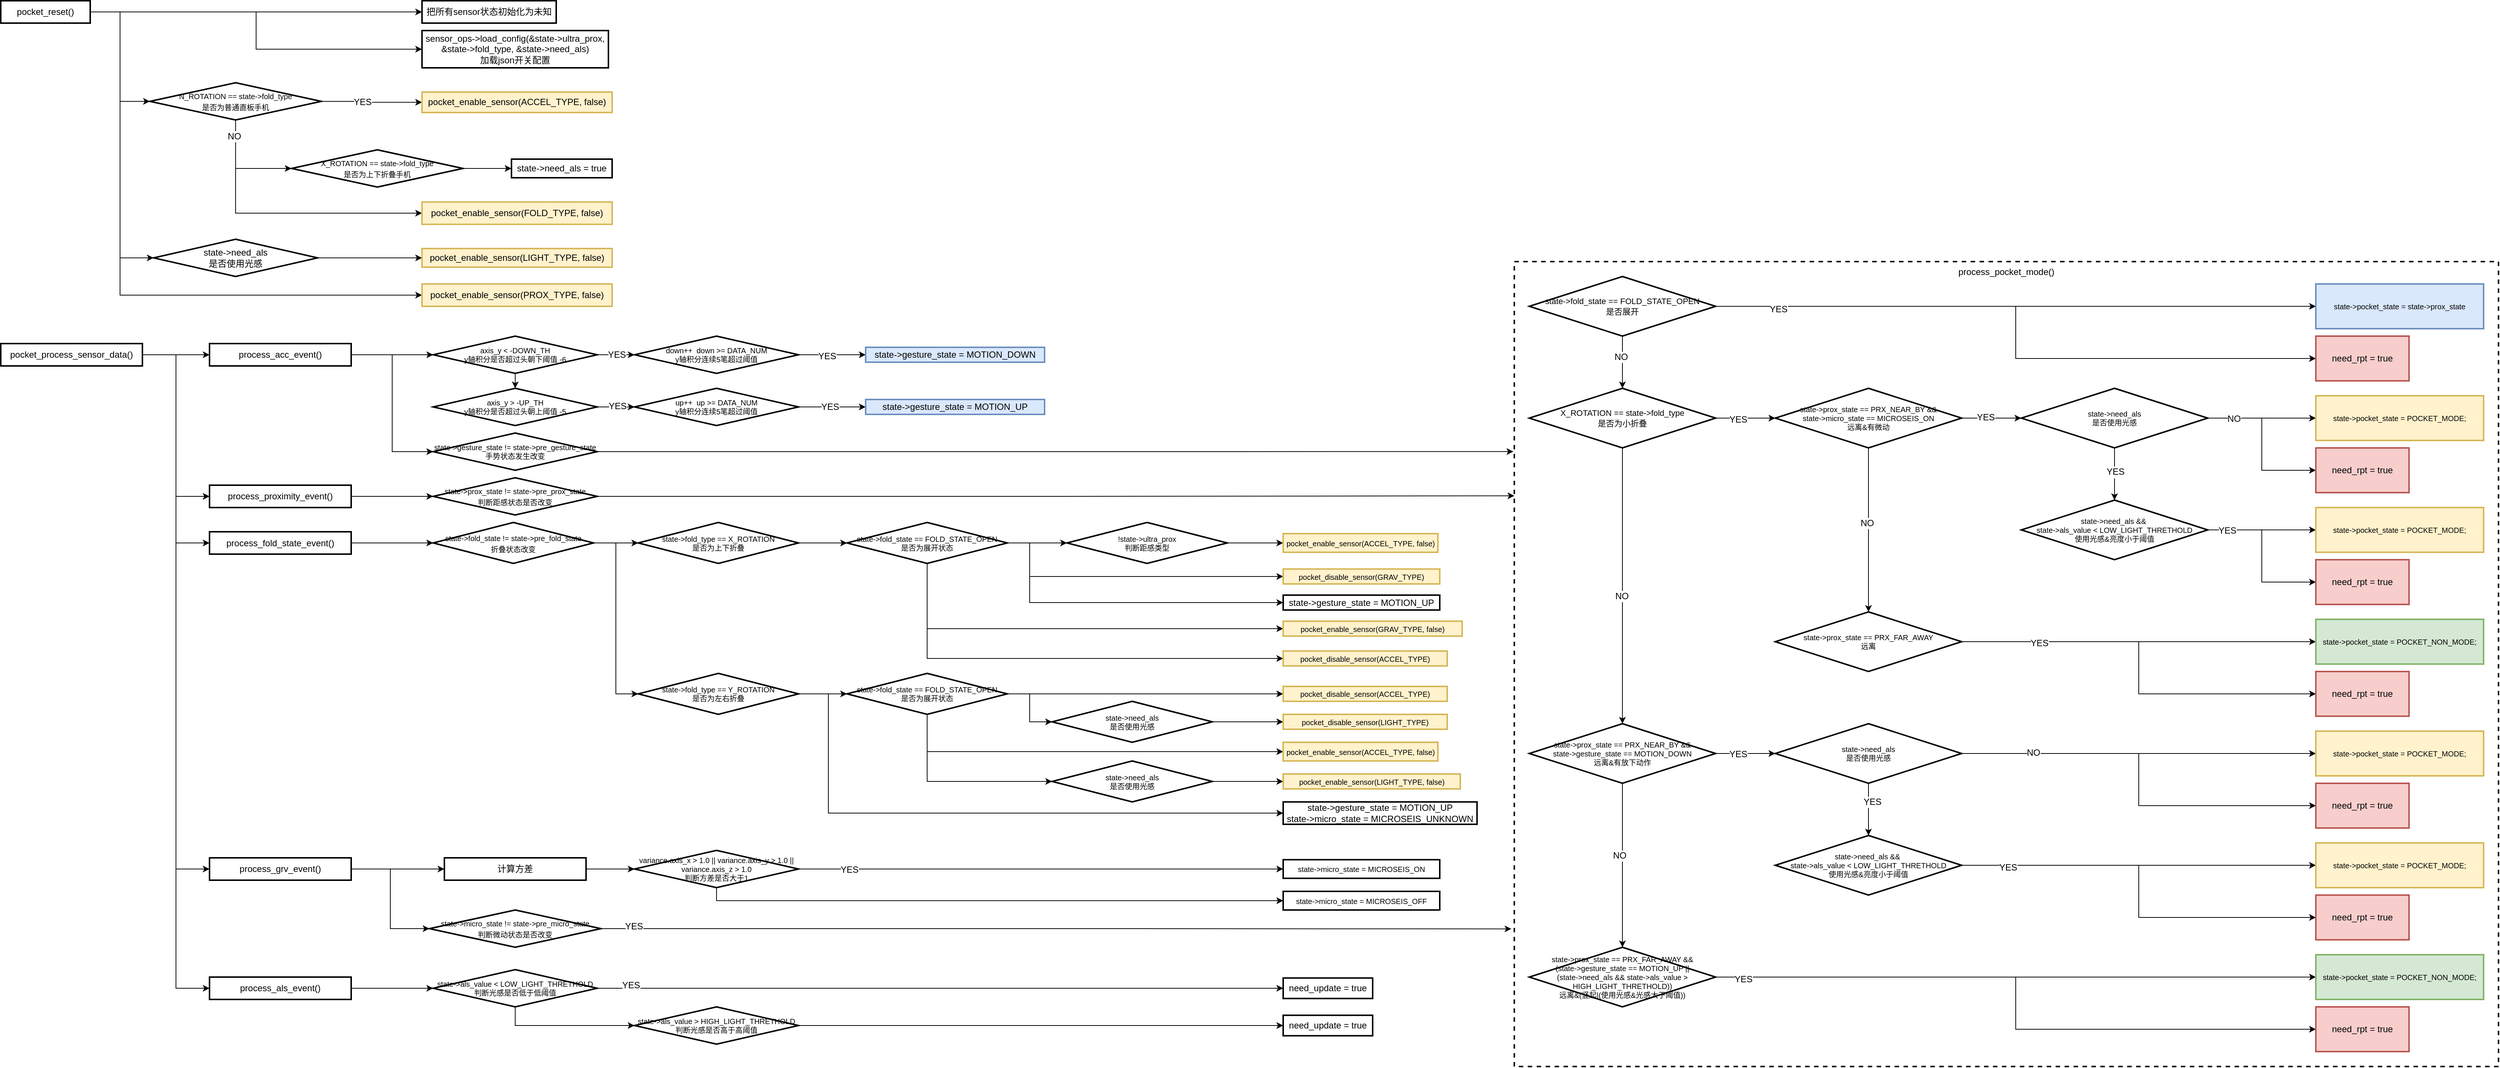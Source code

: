 <mxfile version="24.6.5" type="github">
  <diagram name="第 1 页" id="mvP9hgw5OhRqE8Y1hkNj">
    <mxGraphModel dx="4874" dy="828" grid="1" gridSize="10" guides="1" tooltips="1" connect="1" arrows="1" fold="1" page="1" pageScale="1" pageWidth="3300" pageHeight="4681" math="0" shadow="0">
      <root>
        <mxCell id="0" />
        <mxCell id="1" parent="0" />
        <mxCell id="q0KccbDD00Mu1ACWChZq-32" value="" style="group" vertex="1" connectable="0" parent="1">
          <mxGeometry x="-940" y="370" width="1320" height="1080" as="geometry" />
        </mxCell>
        <mxCell id="q0KccbDD00Mu1ACWChZq-27" value="process_pocket_mode()" style="group;movable=1;resizable=1;rotatable=1;deletable=1;editable=1;locked=0;connectable=1;strokeColor=default;dashed=1;strokeWidth=2;container=0;" vertex="1" connectable="0" parent="q0KccbDD00Mu1ACWChZq-32">
          <mxGeometry width="1320" height="1080" as="geometry" />
        </mxCell>
        <mxCell id="DPH8ut8o0tE_e3mcPr0a-14" value="" style="edgeStyle=orthogonalEdgeStyle;rounded=0;orthogonalLoop=1;jettySize=auto;html=1;" parent="q0KccbDD00Mu1ACWChZq-32" source="DPH8ut8o0tE_e3mcPr0a-10" target="DPH8ut8o0tE_e3mcPr0a-13" edge="1">
          <mxGeometry relative="1" as="geometry" />
        </mxCell>
        <mxCell id="DPH8ut8o0tE_e3mcPr0a-29" value="NO" style="edgeLabel;html=1;align=center;verticalAlign=middle;resizable=0;points=[];strokeColor=default;strokeWidth=2;fontFamily=Helvetica;fontSize=12;fontColor=default;fillColor=default;container=0;" parent="DPH8ut8o0tE_e3mcPr0a-14" vertex="1" connectable="0">
          <mxGeometry x="-0.197" y="-2" relative="1" as="geometry">
            <mxPoint as="offset" />
          </mxGeometry>
        </mxCell>
        <mxCell id="DPH8ut8o0tE_e3mcPr0a-38" style="edgeStyle=orthogonalEdgeStyle;rounded=0;orthogonalLoop=1;jettySize=auto;html=1;fontFamily=Helvetica;fontSize=12;fontColor=default;" parent="q0KccbDD00Mu1ACWChZq-32" source="DPH8ut8o0tE_e3mcPr0a-10" target="DPH8ut8o0tE_e3mcPr0a-36" edge="1">
          <mxGeometry relative="1" as="geometry" />
        </mxCell>
        <mxCell id="DPH8ut8o0tE_e3mcPr0a-39" style="edgeStyle=orthogonalEdgeStyle;rounded=0;orthogonalLoop=1;jettySize=auto;html=1;entryX=0;entryY=0.5;entryDx=0;entryDy=0;fontFamily=Helvetica;fontSize=12;fontColor=default;" parent="q0KccbDD00Mu1ACWChZq-32" source="DPH8ut8o0tE_e3mcPr0a-10" target="DPH8ut8o0tE_e3mcPr0a-37" edge="1">
          <mxGeometry relative="1" as="geometry" />
        </mxCell>
        <mxCell id="q0KccbDD00Mu1ACWChZq-15" value="YES" style="edgeLabel;html=1;align=center;verticalAlign=middle;resizable=0;points=[];strokeColor=default;strokeWidth=2;fontFamily=Helvetica;fontSize=12;fontColor=default;fillColor=default;container=0;" vertex="1" connectable="0" parent="DPH8ut8o0tE_e3mcPr0a-39">
          <mxGeometry x="-0.809" y="-5" relative="1" as="geometry">
            <mxPoint y="-1" as="offset" />
          </mxGeometry>
        </mxCell>
        <mxCell id="DPH8ut8o0tE_e3mcPr0a-10" value="state-&amp;gt;fold_state == FOLD_STATE_OPEN&lt;div style=&quot;font-size: 11px;&quot;&gt;是否展开&lt;/div&gt;" style="strokeWidth=2;html=1;shape=mxgraph.flowchart.decision;whiteSpace=wrap;fontSize=11;container=0;" parent="q0KccbDD00Mu1ACWChZq-32" vertex="1">
          <mxGeometry x="20" y="20" width="250" height="80" as="geometry" />
        </mxCell>
        <mxCell id="DPH8ut8o0tE_e3mcPr0a-16" value="" style="edgeStyle=orthogonalEdgeStyle;rounded=0;orthogonalLoop=1;jettySize=auto;html=1;" parent="q0KccbDD00Mu1ACWChZq-32" source="DPH8ut8o0tE_e3mcPr0a-13" target="DPH8ut8o0tE_e3mcPr0a-15" edge="1">
          <mxGeometry relative="1" as="geometry" />
        </mxCell>
        <mxCell id="q0KccbDD00Mu1ACWChZq-16" value="YES" style="edgeLabel;html=1;align=center;verticalAlign=middle;resizable=0;points=[];strokeColor=default;strokeWidth=2;fontFamily=Helvetica;fontSize=12;fontColor=default;fillColor=default;container=0;" vertex="1" connectable="0" parent="DPH8ut8o0tE_e3mcPr0a-16">
          <mxGeometry x="-0.256" y="-2" relative="1" as="geometry">
            <mxPoint as="offset" />
          </mxGeometry>
        </mxCell>
        <mxCell id="DPH8ut8o0tE_e3mcPr0a-18" value="" style="edgeStyle=orthogonalEdgeStyle;rounded=0;orthogonalLoop=1;jettySize=auto;html=1;fontFamily=Helvetica;fontSize=12;fontColor=default;" parent="q0KccbDD00Mu1ACWChZq-32" source="DPH8ut8o0tE_e3mcPr0a-13" target="DPH8ut8o0tE_e3mcPr0a-17" edge="1">
          <mxGeometry relative="1" as="geometry" />
        </mxCell>
        <mxCell id="DPH8ut8o0tE_e3mcPr0a-30" value="NO" style="edgeLabel;html=1;align=center;verticalAlign=middle;resizable=0;points=[];strokeColor=default;strokeWidth=2;fontFamily=Helvetica;fontSize=12;fontColor=default;fillColor=default;container=0;" parent="DPH8ut8o0tE_e3mcPr0a-18" vertex="1" connectable="0">
          <mxGeometry x="0.075" y="-1" relative="1" as="geometry">
            <mxPoint as="offset" />
          </mxGeometry>
        </mxCell>
        <mxCell id="DPH8ut8o0tE_e3mcPr0a-13" value="X_ROTATION == state-&amp;gt;fold_type&lt;div style=&quot;font-size: 11px;&quot;&gt;是否为小折叠&lt;/div&gt;" style="strokeWidth=2;html=1;shape=mxgraph.flowchart.decision;whiteSpace=wrap;fontSize=11;container=0;" parent="q0KccbDD00Mu1ACWChZq-32" vertex="1">
          <mxGeometry x="20" y="170" width="250" height="80" as="geometry" />
        </mxCell>
        <mxCell id="DPH8ut8o0tE_e3mcPr0a-20" value="" style="edgeStyle=orthogonalEdgeStyle;rounded=0;orthogonalLoop=1;jettySize=auto;html=1;fontFamily=Helvetica;fontSize=12;fontColor=default;" parent="q0KccbDD00Mu1ACWChZq-32" source="DPH8ut8o0tE_e3mcPr0a-15" target="DPH8ut8o0tE_e3mcPr0a-19" edge="1">
          <mxGeometry relative="1" as="geometry" />
        </mxCell>
        <mxCell id="q0KccbDD00Mu1ACWChZq-17" value="YES" style="edgeLabel;html=1;align=center;verticalAlign=middle;resizable=0;points=[];strokeColor=default;strokeWidth=2;fontFamily=Helvetica;fontSize=12;fontColor=default;fillColor=default;container=0;" vertex="1" connectable="0" parent="DPH8ut8o0tE_e3mcPr0a-20">
          <mxGeometry x="-0.194" y="1" relative="1" as="geometry">
            <mxPoint as="offset" />
          </mxGeometry>
        </mxCell>
        <mxCell id="DPH8ut8o0tE_e3mcPr0a-41" value="" style="edgeStyle=orthogonalEdgeStyle;rounded=0;orthogonalLoop=1;jettySize=auto;html=1;fontFamily=Helvetica;fontSize=12;fontColor=default;" parent="q0KccbDD00Mu1ACWChZq-32" source="DPH8ut8o0tE_e3mcPr0a-15" target="DPH8ut8o0tE_e3mcPr0a-40" edge="1">
          <mxGeometry relative="1" as="geometry" />
        </mxCell>
        <mxCell id="DPH8ut8o0tE_e3mcPr0a-42" value="NO" style="edgeLabel;html=1;align=center;verticalAlign=middle;resizable=0;points=[];strokeColor=default;strokeWidth=2;fontFamily=Helvetica;fontSize=12;fontColor=default;fillColor=default;container=0;" parent="DPH8ut8o0tE_e3mcPr0a-41" vertex="1" connectable="0">
          <mxGeometry x="-0.083" y="-2" relative="1" as="geometry">
            <mxPoint as="offset" />
          </mxGeometry>
        </mxCell>
        <mxCell id="DPH8ut8o0tE_e3mcPr0a-15" value="&lt;div style=&quot;font-size: 10px;&quot;&gt;&lt;font style=&quot;font-size: 10px;&quot;&gt;state-&amp;gt;prox_state == PRX_NEAR_BY &amp;amp;&amp;amp;&lt;/font&gt;&lt;/div&gt;&lt;div style=&quot;font-size: 10px;&quot;&gt;&lt;font style=&quot;font-size: 10px;&quot;&gt;state-&amp;gt;micro_state == MICROSEIS_ON&lt;/font&gt;&lt;/div&gt;&lt;div style=&quot;font-size: 10px;&quot;&gt;&lt;font style=&quot;font-size: 10px;&quot;&gt;远离&amp;amp;有微动&lt;/font&gt;&lt;/div&gt;" style="strokeWidth=2;html=1;shape=mxgraph.flowchart.decision;whiteSpace=wrap;fontSize=10;container=0;" parent="q0KccbDD00Mu1ACWChZq-32" vertex="1">
          <mxGeometry x="350" y="170" width="250" height="80" as="geometry" />
        </mxCell>
        <mxCell id="q0KccbDD00Mu1ACWChZq-7" style="edgeStyle=orthogonalEdgeStyle;rounded=0;orthogonalLoop=1;jettySize=auto;html=1;fontFamily=Helvetica;fontSize=12;fontColor=default;" edge="1" parent="q0KccbDD00Mu1ACWChZq-32" source="DPH8ut8o0tE_e3mcPr0a-17" target="q0KccbDD00Mu1ACWChZq-1">
          <mxGeometry relative="1" as="geometry" />
        </mxCell>
        <mxCell id="q0KccbDD00Mu1ACWChZq-11" value="NO" style="edgeLabel;html=1;align=center;verticalAlign=middle;resizable=0;points=[];strokeColor=default;strokeWidth=2;fontFamily=Helvetica;fontSize=12;fontColor=default;fillColor=default;container=0;" vertex="1" connectable="0" parent="q0KccbDD00Mu1ACWChZq-7">
          <mxGeometry x="-0.107" y="-4" relative="1" as="geometry">
            <mxPoint y="-1" as="offset" />
          </mxGeometry>
        </mxCell>
        <mxCell id="DPH8ut8o0tE_e3mcPr0a-17" value="&lt;div style=&quot;font-size: 10px;&quot;&gt;state-&amp;gt;prox_state == PRX_NEAR_BY &amp;amp;&amp;amp;&lt;/div&gt;&lt;div style=&quot;font-size: 10px;&quot;&gt;state-&amp;gt;gesture_state == MOTION_DOWN&lt;/div&gt;&lt;div style=&quot;font-size: 10px;&quot;&gt;远离&amp;amp;有放下动作&lt;/div&gt;" style="strokeWidth=2;html=1;shape=mxgraph.flowchart.decision;whiteSpace=wrap;fontSize=11;container=0;" parent="q0KccbDD00Mu1ACWChZq-32" vertex="1">
          <mxGeometry x="20" y="620" width="250" height="80" as="geometry" />
        </mxCell>
        <mxCell id="DPH8ut8o0tE_e3mcPr0a-22" value="" style="edgeStyle=orthogonalEdgeStyle;rounded=0;orthogonalLoop=1;jettySize=auto;html=1;fontFamily=Helvetica;fontSize=12;fontColor=default;" parent="q0KccbDD00Mu1ACWChZq-32" source="DPH8ut8o0tE_e3mcPr0a-19" target="DPH8ut8o0tE_e3mcPr0a-21" edge="1">
          <mxGeometry relative="1" as="geometry" />
        </mxCell>
        <mxCell id="DPH8ut8o0tE_e3mcPr0a-25" style="edgeStyle=orthogonalEdgeStyle;rounded=0;orthogonalLoop=1;jettySize=auto;html=1;entryX=0;entryY=0.5;entryDx=0;entryDy=0;fontFamily=Helvetica;fontSize=12;fontColor=default;" parent="q0KccbDD00Mu1ACWChZq-32" source="DPH8ut8o0tE_e3mcPr0a-19" target="DPH8ut8o0tE_e3mcPr0a-24" edge="1">
          <mxGeometry relative="1" as="geometry" />
        </mxCell>
        <mxCell id="q0KccbDD00Mu1ACWChZq-18" value="NO" style="edgeLabel;html=1;align=center;verticalAlign=middle;resizable=0;points=[];strokeColor=default;strokeWidth=2;fontFamily=Helvetica;fontSize=12;fontColor=default;fillColor=default;container=0;" vertex="1" connectable="0" parent="DPH8ut8o0tE_e3mcPr0a-25">
          <mxGeometry x="-0.677" y="-1" relative="1" as="geometry">
            <mxPoint as="offset" />
          </mxGeometry>
        </mxCell>
        <mxCell id="DPH8ut8o0tE_e3mcPr0a-27" value="" style="edgeStyle=orthogonalEdgeStyle;rounded=0;orthogonalLoop=1;jettySize=auto;html=1;fontFamily=Helvetica;fontSize=12;fontColor=default;" parent="q0KccbDD00Mu1ACWChZq-32" source="DPH8ut8o0tE_e3mcPr0a-19" target="DPH8ut8o0tE_e3mcPr0a-26" edge="1">
          <mxGeometry relative="1" as="geometry" />
        </mxCell>
        <mxCell id="DPH8ut8o0tE_e3mcPr0a-28" value="NO" style="edgeLabel;html=1;align=center;verticalAlign=middle;resizable=0;points=[];strokeColor=default;strokeWidth=2;fontFamily=Helvetica;fontSize=12;fontColor=default;fillColor=default;container=0;" parent="DPH8ut8o0tE_e3mcPr0a-27" vertex="1" connectable="0">
          <mxGeometry x="-0.057" y="-1" relative="1" as="geometry">
            <mxPoint as="offset" />
          </mxGeometry>
        </mxCell>
        <mxCell id="DPH8ut8o0tE_e3mcPr0a-51" value="YES" style="edgeLabel;html=1;align=center;verticalAlign=middle;resizable=0;points=[];strokeColor=default;strokeWidth=2;fontFamily=Helvetica;fontSize=12;fontColor=default;fillColor=default;container=0;" parent="DPH8ut8o0tE_e3mcPr0a-27" vertex="1" connectable="0">
          <mxGeometry x="-0.083" y="1" relative="1" as="geometry">
            <mxPoint as="offset" />
          </mxGeometry>
        </mxCell>
        <mxCell id="DPH8ut8o0tE_e3mcPr0a-19" value="&lt;div style=&quot;&quot;&gt;state-&amp;gt;need_als&lt;br&gt;&lt;/div&gt;&lt;div style=&quot;&quot;&gt;是否使用光感&lt;/div&gt;" style="strokeWidth=2;html=1;shape=mxgraph.flowchart.decision;whiteSpace=wrap;fontSize=10;container=0;" parent="q0KccbDD00Mu1ACWChZq-32" vertex="1">
          <mxGeometry x="680" y="170" width="250" height="80" as="geometry" />
        </mxCell>
        <mxCell id="DPH8ut8o0tE_e3mcPr0a-21" value="state-&amp;gt;pocket_state = POCKET_MODE;" style="whiteSpace=wrap;html=1;fontSize=10;strokeWidth=2;fillColor=#fff2cc;strokeColor=#d6b656;container=0;" parent="q0KccbDD00Mu1ACWChZq-32" vertex="1">
          <mxGeometry x="1075" y="180" width="225" height="60" as="geometry" />
        </mxCell>
        <mxCell id="DPH8ut8o0tE_e3mcPr0a-24" value="need_rpt = true" style="whiteSpace=wrap;html=1;strokeColor=#b85450;strokeWidth=2;align=center;verticalAlign=middle;fontFamily=Helvetica;fontSize=12;fillColor=#f8cecc;container=0;" parent="q0KccbDD00Mu1ACWChZq-32" vertex="1">
          <mxGeometry x="1075" y="250" width="125" height="60" as="geometry" />
        </mxCell>
        <mxCell id="DPH8ut8o0tE_e3mcPr0a-32" value="" style="edgeStyle=orthogonalEdgeStyle;rounded=0;orthogonalLoop=1;jettySize=auto;html=1;fontFamily=Helvetica;fontSize=12;fontColor=default;entryX=0;entryY=0.5;entryDx=0;entryDy=0;" parent="q0KccbDD00Mu1ACWChZq-32" source="DPH8ut8o0tE_e3mcPr0a-26" target="DPH8ut8o0tE_e3mcPr0a-33" edge="1">
          <mxGeometry relative="1" as="geometry">
            <mxPoint x="1075.0" y="360" as="targetPoint" />
          </mxGeometry>
        </mxCell>
        <mxCell id="DPH8ut8o0tE_e3mcPr0a-35" style="edgeStyle=orthogonalEdgeStyle;rounded=0;orthogonalLoop=1;jettySize=auto;html=1;entryX=0;entryY=0.5;entryDx=0;entryDy=0;fontFamily=Helvetica;fontSize=12;fontColor=default;" parent="q0KccbDD00Mu1ACWChZq-32" source="DPH8ut8o0tE_e3mcPr0a-26" target="DPH8ut8o0tE_e3mcPr0a-34" edge="1">
          <mxGeometry relative="1" as="geometry" />
        </mxCell>
        <mxCell id="q0KccbDD00Mu1ACWChZq-14" value="YES" style="edgeLabel;html=1;align=center;verticalAlign=middle;resizable=0;points=[];strokeColor=default;strokeWidth=2;fontFamily=Helvetica;fontSize=12;fontColor=default;fillColor=default;container=0;" vertex="1" connectable="0" parent="DPH8ut8o0tE_e3mcPr0a-35">
          <mxGeometry x="-0.758" y="-1" relative="1" as="geometry">
            <mxPoint as="offset" />
          </mxGeometry>
        </mxCell>
        <mxCell id="DPH8ut8o0tE_e3mcPr0a-26" value="&lt;div style=&quot;&quot;&gt;state-&amp;gt;need_als &amp;amp;&amp;amp;&amp;nbsp;&lt;/div&gt;&lt;div style=&quot;&quot;&gt;state-&amp;gt;als_value &amp;lt; LOW_LIGHT_THRETHOLD&lt;br&gt;&lt;/div&gt;&lt;div style=&quot;&quot;&gt;使用光感&amp;amp;亮度小于阈值&lt;/div&gt;" style="strokeWidth=2;html=1;shape=mxgraph.flowchart.decision;whiteSpace=wrap;fontSize=10;container=0;" parent="q0KccbDD00Mu1ACWChZq-32" vertex="1">
          <mxGeometry x="680" y="320" width="250" height="80" as="geometry" />
        </mxCell>
        <mxCell id="DPH8ut8o0tE_e3mcPr0a-33" value="state-&amp;gt;pocket_state = POCKET_MODE;" style="whiteSpace=wrap;html=1;fontSize=10;strokeWidth=2;fillColor=#fff2cc;strokeColor=#d6b656;container=0;" parent="q0KccbDD00Mu1ACWChZq-32" vertex="1">
          <mxGeometry x="1075" y="330" width="225" height="60" as="geometry" />
        </mxCell>
        <mxCell id="DPH8ut8o0tE_e3mcPr0a-34" value="need_rpt = true" style="whiteSpace=wrap;html=1;strokeColor=#b85450;strokeWidth=2;align=center;verticalAlign=middle;fontFamily=Helvetica;fontSize=12;fillColor=#f8cecc;container=0;" parent="q0KccbDD00Mu1ACWChZq-32" vertex="1">
          <mxGeometry x="1075" y="400" width="125" height="60" as="geometry" />
        </mxCell>
        <mxCell id="DPH8ut8o0tE_e3mcPr0a-36" value="state-&amp;gt;pocket_state = state-&amp;gt;prox_state" style="whiteSpace=wrap;html=1;fontSize=10;strokeWidth=2;fillColor=#dae8fc;strokeColor=#6c8ebf;container=0;" parent="q0KccbDD00Mu1ACWChZq-32" vertex="1">
          <mxGeometry x="1075" y="30" width="225" height="60" as="geometry" />
        </mxCell>
        <mxCell id="DPH8ut8o0tE_e3mcPr0a-37" value="need_rpt = true" style="whiteSpace=wrap;html=1;strokeColor=#b85450;strokeWidth=2;align=center;verticalAlign=middle;fontFamily=Helvetica;fontSize=12;fillColor=#f8cecc;labelBorderColor=none;labelBackgroundColor=none;container=0;" parent="q0KccbDD00Mu1ACWChZq-32" vertex="1">
          <mxGeometry x="1075" y="100" width="125" height="60" as="geometry" />
        </mxCell>
        <mxCell id="DPH8ut8o0tE_e3mcPr0a-45" style="edgeStyle=orthogonalEdgeStyle;rounded=0;orthogonalLoop=1;jettySize=auto;html=1;entryX=0;entryY=0.5;entryDx=0;entryDy=0;fontFamily=Helvetica;fontSize=12;fontColor=default;" parent="q0KccbDD00Mu1ACWChZq-32" source="DPH8ut8o0tE_e3mcPr0a-40" target="DPH8ut8o0tE_e3mcPr0a-43" edge="1">
          <mxGeometry relative="1" as="geometry" />
        </mxCell>
        <mxCell id="DPH8ut8o0tE_e3mcPr0a-46" style="edgeStyle=orthogonalEdgeStyle;rounded=0;orthogonalLoop=1;jettySize=auto;html=1;entryX=0;entryY=0.5;entryDx=0;entryDy=0;fontFamily=Helvetica;fontSize=12;fontColor=default;" parent="q0KccbDD00Mu1ACWChZq-32" source="DPH8ut8o0tE_e3mcPr0a-40" target="DPH8ut8o0tE_e3mcPr0a-44" edge="1">
          <mxGeometry relative="1" as="geometry" />
        </mxCell>
        <mxCell id="q0KccbDD00Mu1ACWChZq-13" value="YES" style="edgeLabel;html=1;align=center;verticalAlign=middle;resizable=0;points=[];strokeColor=default;strokeWidth=2;fontFamily=Helvetica;fontSize=12;fontColor=default;fillColor=default;container=0;" vertex="1" connectable="0" parent="DPH8ut8o0tE_e3mcPr0a-46">
          <mxGeometry x="-0.62" y="-2" relative="1" as="geometry">
            <mxPoint as="offset" />
          </mxGeometry>
        </mxCell>
        <mxCell id="DPH8ut8o0tE_e3mcPr0a-40" value="&lt;div style=&quot;&quot;&gt;state-&amp;gt;prox_state == PRX_FAR_AWAY&lt;br&gt;&lt;/div&gt;&lt;div style=&quot;font-size: 10px;&quot;&gt;&lt;font style=&quot;font-size: 10px;&quot;&gt;远离&lt;/font&gt;&lt;/div&gt;" style="strokeWidth=2;html=1;shape=mxgraph.flowchart.decision;whiteSpace=wrap;fontSize=10;container=0;" parent="q0KccbDD00Mu1ACWChZq-32" vertex="1">
          <mxGeometry x="350" y="470" width="250" height="80" as="geometry" />
        </mxCell>
        <mxCell id="DPH8ut8o0tE_e3mcPr0a-43" value="state-&amp;gt;pocket_state = POCKET_NON_MODE;" style="whiteSpace=wrap;html=1;fontSize=10;strokeWidth=2;fillColor=#d5e8d4;strokeColor=#82b366;container=0;" parent="q0KccbDD00Mu1ACWChZq-32" vertex="1">
          <mxGeometry x="1075" y="480" width="225" height="60" as="geometry" />
        </mxCell>
        <mxCell id="DPH8ut8o0tE_e3mcPr0a-44" value="need_rpt = true" style="whiteSpace=wrap;html=1;strokeColor=#b85450;strokeWidth=2;align=center;verticalAlign=middle;fontFamily=Helvetica;fontSize=12;fillColor=#f8cecc;container=0;" parent="q0KccbDD00Mu1ACWChZq-32" vertex="1">
          <mxGeometry x="1075" y="550" width="125" height="60" as="geometry" />
        </mxCell>
        <mxCell id="DPH8ut8o0tE_e3mcPr0a-53" style="edgeStyle=orthogonalEdgeStyle;rounded=0;orthogonalLoop=1;jettySize=auto;html=1;fontFamily=Helvetica;fontSize=12;fontColor=default;" parent="q0KccbDD00Mu1ACWChZq-32" source="DPH8ut8o0tE_e3mcPr0a-49" target="DPH8ut8o0tE_e3mcPr0a-52" edge="1">
          <mxGeometry relative="1" as="geometry" />
        </mxCell>
        <mxCell id="DPH8ut8o0tE_e3mcPr0a-54" value="YES" style="edgeLabel;html=1;align=center;verticalAlign=middle;resizable=0;points=[];strokeColor=default;strokeWidth=2;fontFamily=Helvetica;fontSize=12;fontColor=default;fillColor=default;container=0;" parent="DPH8ut8o0tE_e3mcPr0a-53" vertex="1" connectable="0">
          <mxGeometry x="-0.283" y="5" relative="1" as="geometry">
            <mxPoint as="offset" />
          </mxGeometry>
        </mxCell>
        <mxCell id="DPH8ut8o0tE_e3mcPr0a-58" style="edgeStyle=orthogonalEdgeStyle;rounded=0;orthogonalLoop=1;jettySize=auto;html=1;entryX=0;entryY=0.5;entryDx=0;entryDy=0;fontFamily=Helvetica;fontSize=12;fontColor=default;" parent="q0KccbDD00Mu1ACWChZq-32" source="DPH8ut8o0tE_e3mcPr0a-49" target="DPH8ut8o0tE_e3mcPr0a-57" edge="1">
          <mxGeometry relative="1" as="geometry" />
        </mxCell>
        <mxCell id="DPH8ut8o0tE_e3mcPr0a-60" style="edgeStyle=orthogonalEdgeStyle;rounded=0;orthogonalLoop=1;jettySize=auto;html=1;entryX=0;entryY=0.5;entryDx=0;entryDy=0;fontFamily=Helvetica;fontSize=12;fontColor=default;" parent="q0KccbDD00Mu1ACWChZq-32" source="DPH8ut8o0tE_e3mcPr0a-49" target="DPH8ut8o0tE_e3mcPr0a-59" edge="1">
          <mxGeometry relative="1" as="geometry" />
        </mxCell>
        <mxCell id="q0KccbDD00Mu1ACWChZq-19" value="NO" style="edgeLabel;html=1;align=center;verticalAlign=middle;resizable=0;points=[];strokeColor=default;strokeWidth=2;fontFamily=Helvetica;fontSize=12;fontColor=default;fillColor=default;container=0;" vertex="1" connectable="0" parent="DPH8ut8o0tE_e3mcPr0a-60">
          <mxGeometry x="-0.648" relative="1" as="geometry">
            <mxPoint y="-1" as="offset" />
          </mxGeometry>
        </mxCell>
        <mxCell id="DPH8ut8o0tE_e3mcPr0a-49" value="&lt;div style=&quot;&quot;&gt;&lt;div style=&quot;&quot;&gt;state-&amp;gt;need_als&lt;br&gt;&lt;/div&gt;&lt;div style=&quot;&quot;&gt;是否使用光感&lt;/div&gt;&lt;/div&gt;" style="strokeWidth=2;html=1;shape=mxgraph.flowchart.decision;whiteSpace=wrap;fontSize=10;container=0;" parent="q0KccbDD00Mu1ACWChZq-32" vertex="1">
          <mxGeometry x="350" y="620" width="250" height="80" as="geometry" />
        </mxCell>
        <mxCell id="DPH8ut8o0tE_e3mcPr0a-63" style="edgeStyle=orthogonalEdgeStyle;rounded=0;orthogonalLoop=1;jettySize=auto;html=1;entryX=0;entryY=0.5;entryDx=0;entryDy=0;fontFamily=Helvetica;fontSize=12;fontColor=default;" parent="q0KccbDD00Mu1ACWChZq-32" source="DPH8ut8o0tE_e3mcPr0a-52" target="DPH8ut8o0tE_e3mcPr0a-61" edge="1">
          <mxGeometry relative="1" as="geometry" />
        </mxCell>
        <mxCell id="DPH8ut8o0tE_e3mcPr0a-64" style="edgeStyle=orthogonalEdgeStyle;rounded=0;orthogonalLoop=1;jettySize=auto;html=1;entryX=0;entryY=0.5;entryDx=0;entryDy=0;fontFamily=Helvetica;fontSize=12;fontColor=default;" parent="q0KccbDD00Mu1ACWChZq-32" source="DPH8ut8o0tE_e3mcPr0a-52" target="DPH8ut8o0tE_e3mcPr0a-62" edge="1">
          <mxGeometry relative="1" as="geometry" />
        </mxCell>
        <mxCell id="q0KccbDD00Mu1ACWChZq-12" value="YES" style="edgeLabel;html=1;align=center;verticalAlign=middle;resizable=0;points=[];strokeColor=default;strokeWidth=2;fontFamily=Helvetica;fontSize=12;fontColor=default;fillColor=default;container=0;" vertex="1" connectable="0" parent="DPH8ut8o0tE_e3mcPr0a-64">
          <mxGeometry x="-0.772" y="-3" relative="1" as="geometry">
            <mxPoint as="offset" />
          </mxGeometry>
        </mxCell>
        <mxCell id="DPH8ut8o0tE_e3mcPr0a-52" value="&lt;div style=&quot;&quot;&gt;state-&amp;gt;need_als &amp;amp;&amp;amp;&amp;nbsp;&lt;/div&gt;&lt;div style=&quot;&quot;&gt;state-&amp;gt;als_value &amp;lt; LOW_LIGHT_THRETHOLD&lt;br&gt;&lt;/div&gt;&lt;div style=&quot;&quot;&gt;使用光感&amp;amp;亮度小于阈值&lt;/div&gt;" style="strokeWidth=2;html=1;shape=mxgraph.flowchart.decision;whiteSpace=wrap;fontSize=10;container=0;" parent="q0KccbDD00Mu1ACWChZq-32" vertex="1">
          <mxGeometry x="350" y="770" width="250" height="80" as="geometry" />
        </mxCell>
        <mxCell id="DPH8ut8o0tE_e3mcPr0a-57" value="state-&amp;gt;pocket_state = POCKET_MODE;" style="whiteSpace=wrap;html=1;fontSize=10;strokeWidth=2;fillColor=#fff2cc;strokeColor=#d6b656;container=0;" parent="q0KccbDD00Mu1ACWChZq-32" vertex="1">
          <mxGeometry x="1075" y="630" width="225" height="60" as="geometry" />
        </mxCell>
        <mxCell id="DPH8ut8o0tE_e3mcPr0a-59" value="need_rpt = true" style="whiteSpace=wrap;html=1;strokeColor=#b85450;strokeWidth=2;align=center;verticalAlign=middle;fontFamily=Helvetica;fontSize=12;fillColor=#f8cecc;container=0;" parent="q0KccbDD00Mu1ACWChZq-32" vertex="1">
          <mxGeometry x="1075" y="700" width="125" height="60" as="geometry" />
        </mxCell>
        <mxCell id="DPH8ut8o0tE_e3mcPr0a-61" value="state-&amp;gt;pocket_state = POCKET_MODE;" style="whiteSpace=wrap;html=1;fontSize=10;strokeWidth=2;fillColor=#fff2cc;strokeColor=#d6b656;container=0;" parent="q0KccbDD00Mu1ACWChZq-32" vertex="1">
          <mxGeometry x="1075" y="780" width="225" height="60" as="geometry" />
        </mxCell>
        <mxCell id="DPH8ut8o0tE_e3mcPr0a-62" value="need_rpt = true" style="whiteSpace=wrap;html=1;strokeColor=#b85450;strokeWidth=2;align=center;verticalAlign=middle;fontFamily=Helvetica;fontSize=12;fillColor=#f8cecc;container=0;" parent="q0KccbDD00Mu1ACWChZq-32" vertex="1">
          <mxGeometry x="1075" y="850" width="125" height="60" as="geometry" />
        </mxCell>
        <mxCell id="q0KccbDD00Mu1ACWChZq-5" style="edgeStyle=orthogonalEdgeStyle;rounded=0;orthogonalLoop=1;jettySize=auto;html=1;entryX=0;entryY=0.5;entryDx=0;entryDy=0;fontFamily=Helvetica;fontSize=12;fontColor=default;" edge="1" parent="q0KccbDD00Mu1ACWChZq-32" source="q0KccbDD00Mu1ACWChZq-1" target="q0KccbDD00Mu1ACWChZq-3">
          <mxGeometry relative="1" as="geometry" />
        </mxCell>
        <mxCell id="q0KccbDD00Mu1ACWChZq-6" style="edgeStyle=orthogonalEdgeStyle;rounded=0;orthogonalLoop=1;jettySize=auto;html=1;entryX=0;entryY=0.5;entryDx=0;entryDy=0;fontFamily=Helvetica;fontSize=12;fontColor=default;" edge="1" parent="q0KccbDD00Mu1ACWChZq-32" source="q0KccbDD00Mu1ACWChZq-1" target="q0KccbDD00Mu1ACWChZq-4">
          <mxGeometry relative="1" as="geometry" />
        </mxCell>
        <mxCell id="q0KccbDD00Mu1ACWChZq-21" value="YES" style="edgeLabel;html=1;align=center;verticalAlign=middle;resizable=0;points=[];strokeColor=default;strokeWidth=2;fontFamily=Helvetica;fontSize=12;fontColor=default;fillColor=default;container=0;" vertex="1" connectable="0" parent="q0KccbDD00Mu1ACWChZq-6">
          <mxGeometry x="-0.915" y="-3" relative="1" as="geometry">
            <mxPoint as="offset" />
          </mxGeometry>
        </mxCell>
        <mxCell id="q0KccbDD00Mu1ACWChZq-1" value="&lt;div style=&quot;font-size: 10px;&quot;&gt;&lt;div style=&quot;font-size: 10px;&quot;&gt;&lt;div&gt;state-&amp;gt;prox_state == PRX_FAR_AWAY &amp;amp;&amp;amp;&lt;/div&gt;&lt;div&gt;(state-&amp;gt;gesture_state == MOTION_UP ||&lt;/div&gt;&lt;div&gt;(state-&amp;gt;need_als &amp;amp;&amp;amp; state-&amp;gt;als_value &amp;gt; HIGH_LIGHT_THRETHOLD))&lt;/div&gt;&lt;div&gt;远离&amp;amp;(竖起|(使用光感&amp;amp;光感大于阈值&lt;span style=&quot;background-color: initial;&quot;&gt;))&lt;/span&gt;&lt;/div&gt;&lt;/div&gt;&lt;/div&gt;" style="strokeWidth=2;html=1;shape=mxgraph.flowchart.decision;whiteSpace=wrap;fontSize=10;container=0;" vertex="1" parent="q0KccbDD00Mu1ACWChZq-32">
          <mxGeometry x="20" y="920" width="250" height="80" as="geometry" />
        </mxCell>
        <mxCell id="q0KccbDD00Mu1ACWChZq-3" value="state-&amp;gt;pocket_state = POCKET_NON_MODE;" style="whiteSpace=wrap;html=1;fontSize=10;strokeWidth=2;fillColor=#d5e8d4;strokeColor=#82b366;container=0;" vertex="1" parent="q0KccbDD00Mu1ACWChZq-32">
          <mxGeometry x="1075" y="930" width="225" height="60" as="geometry" />
        </mxCell>
        <mxCell id="q0KccbDD00Mu1ACWChZq-4" value="need_rpt = true" style="whiteSpace=wrap;html=1;strokeColor=#b85450;strokeWidth=2;align=center;verticalAlign=middle;fontFamily=Helvetica;fontSize=12;fillColor=#f8cecc;container=0;" vertex="1" parent="q0KccbDD00Mu1ACWChZq-32">
          <mxGeometry x="1075" y="1000" width="125" height="60" as="geometry" />
        </mxCell>
        <mxCell id="q0KccbDD00Mu1ACWChZq-9" style="edgeStyle=orthogonalEdgeStyle;rounded=0;orthogonalLoop=1;jettySize=auto;html=1;entryX=0;entryY=0.5;entryDx=0;entryDy=0;entryPerimeter=0;fontFamily=Helvetica;fontSize=12;fontColor=default;" edge="1" parent="q0KccbDD00Mu1ACWChZq-32" source="DPH8ut8o0tE_e3mcPr0a-17" target="DPH8ut8o0tE_e3mcPr0a-49">
          <mxGeometry relative="1" as="geometry" />
        </mxCell>
        <mxCell id="q0KccbDD00Mu1ACWChZq-26" value="YES" style="edgeLabel;html=1;align=center;verticalAlign=middle;resizable=0;points=[];strokeColor=default;strokeWidth=2;fontFamily=Helvetica;fontSize=12;fontColor=default;fillColor=default;container=0;" vertex="1" connectable="0" parent="q0KccbDD00Mu1ACWChZq-9">
          <mxGeometry x="-0.231" y="-1" relative="1" as="geometry">
            <mxPoint x="-1" as="offset" />
          </mxGeometry>
        </mxCell>
        <mxCell id="q0KccbDD00Mu1ACWChZq-40" style="edgeStyle=orthogonalEdgeStyle;rounded=0;orthogonalLoop=1;jettySize=auto;html=1;fontFamily=Helvetica;fontSize=12;fontColor=default;" edge="1" parent="1" source="q0KccbDD00Mu1ACWChZq-33" target="q0KccbDD00Mu1ACWChZq-34">
          <mxGeometry relative="1" as="geometry" />
        </mxCell>
        <mxCell id="q0KccbDD00Mu1ACWChZq-41" style="edgeStyle=orthogonalEdgeStyle;rounded=0;orthogonalLoop=1;jettySize=auto;html=1;entryX=0;entryY=0.5;entryDx=0;entryDy=0;fontFamily=Helvetica;fontSize=12;fontColor=default;" edge="1" parent="1" source="q0KccbDD00Mu1ACWChZq-33" target="q0KccbDD00Mu1ACWChZq-36">
          <mxGeometry relative="1" as="geometry" />
        </mxCell>
        <mxCell id="q0KccbDD00Mu1ACWChZq-42" style="edgeStyle=orthogonalEdgeStyle;rounded=0;orthogonalLoop=1;jettySize=auto;html=1;entryX=0;entryY=0.5;entryDx=0;entryDy=0;fontFamily=Helvetica;fontSize=12;fontColor=default;" edge="1" parent="1" source="q0KccbDD00Mu1ACWChZq-33" target="q0KccbDD00Mu1ACWChZq-37">
          <mxGeometry relative="1" as="geometry" />
        </mxCell>
        <mxCell id="q0KccbDD00Mu1ACWChZq-43" style="edgeStyle=orthogonalEdgeStyle;rounded=0;orthogonalLoop=1;jettySize=auto;html=1;entryX=0;entryY=0.5;entryDx=0;entryDy=0;fontFamily=Helvetica;fontSize=12;fontColor=default;" edge="1" parent="1" source="q0KccbDD00Mu1ACWChZq-33" target="q0KccbDD00Mu1ACWChZq-38">
          <mxGeometry relative="1" as="geometry" />
        </mxCell>
        <mxCell id="q0KccbDD00Mu1ACWChZq-44" style="edgeStyle=orthogonalEdgeStyle;rounded=0;orthogonalLoop=1;jettySize=auto;html=1;entryX=0;entryY=0.5;entryDx=0;entryDy=0;fontFamily=Helvetica;fontSize=12;fontColor=default;" edge="1" parent="1" source="q0KccbDD00Mu1ACWChZq-33" target="q0KccbDD00Mu1ACWChZq-39">
          <mxGeometry relative="1" as="geometry" />
        </mxCell>
        <mxCell id="q0KccbDD00Mu1ACWChZq-33" value="pocket_process_sensor_data()" style="whiteSpace=wrap;html=1;strokeColor=default;strokeWidth=2;align=center;verticalAlign=middle;fontFamily=Helvetica;fontSize=12;fontColor=default;fillColor=default;" vertex="1" parent="1">
          <mxGeometry x="-2970" y="480" width="190" height="30" as="geometry" />
        </mxCell>
        <mxCell id="q0KccbDD00Mu1ACWChZq-195" style="edgeStyle=orthogonalEdgeStyle;rounded=0;orthogonalLoop=1;jettySize=auto;html=1;entryX=0;entryY=0.5;entryDx=0;entryDy=0;fontFamily=Helvetica;fontSize=12;fontColor=default;" edge="1" parent="1" source="q0KccbDD00Mu1ACWChZq-39" target="q0KccbDD00Mu1ACWChZq-194">
          <mxGeometry relative="1" as="geometry" />
        </mxCell>
        <mxCell id="q0KccbDD00Mu1ACWChZq-39" value="process_als_event()" style="whiteSpace=wrap;html=1;strokeColor=default;strokeWidth=2;align=center;verticalAlign=middle;fontFamily=Helvetica;fontSize=12;fontColor=default;fillColor=default;" vertex="1" parent="1">
          <mxGeometry x="-2690" y="1330" width="190" height="30" as="geometry" />
        </mxCell>
        <mxCell id="q0KccbDD00Mu1ACWChZq-47" value="" style="edgeStyle=orthogonalEdgeStyle;rounded=0;orthogonalLoop=1;jettySize=auto;html=1;fontFamily=Helvetica;fontSize=12;fontColor=default;" edge="1" parent="1" source="q0KccbDD00Mu1ACWChZq-45" target="q0KccbDD00Mu1ACWChZq-46">
          <mxGeometry relative="1" as="geometry" />
        </mxCell>
        <mxCell id="q0KccbDD00Mu1ACWChZq-49" value="" style="edgeStyle=orthogonalEdgeStyle;rounded=0;orthogonalLoop=1;jettySize=auto;html=1;fontFamily=Helvetica;fontSize=12;fontColor=default;" edge="1" parent="1" source="q0KccbDD00Mu1ACWChZq-45" target="q0KccbDD00Mu1ACWChZq-48">
          <mxGeometry relative="1" as="geometry">
            <Array as="points">
              <mxPoint x="-2810" y="35" />
              <mxPoint x="-2810" y="155" />
            </Array>
          </mxGeometry>
        </mxCell>
        <mxCell id="q0KccbDD00Mu1ACWChZq-51" style="edgeStyle=orthogonalEdgeStyle;rounded=0;orthogonalLoop=1;jettySize=auto;html=1;entryX=0;entryY=0.5;entryDx=0;entryDy=0;fontFamily=Helvetica;fontSize=12;fontColor=default;" edge="1" parent="1" source="q0KccbDD00Mu1ACWChZq-45" target="q0KccbDD00Mu1ACWChZq-50">
          <mxGeometry relative="1" as="geometry" />
        </mxCell>
        <mxCell id="q0KccbDD00Mu1ACWChZq-65" style="edgeStyle=orthogonalEdgeStyle;rounded=0;orthogonalLoop=1;jettySize=auto;html=1;entryX=0;entryY=0.5;entryDx=0;entryDy=0;fontFamily=Helvetica;fontSize=12;fontColor=default;" edge="1" parent="1" source="q0KccbDD00Mu1ACWChZq-45" target="q0KccbDD00Mu1ACWChZq-64">
          <mxGeometry relative="1" as="geometry">
            <Array as="points">
              <mxPoint x="-2810" y="35" />
              <mxPoint x="-2810" y="365" />
            </Array>
          </mxGeometry>
        </mxCell>
        <mxCell id="q0KccbDD00Mu1ACWChZq-69" style="edgeStyle=orthogonalEdgeStyle;rounded=0;orthogonalLoop=1;jettySize=auto;html=1;entryX=0;entryY=0.5;entryDx=0;entryDy=0;fontFamily=Helvetica;fontSize=12;fontColor=default;" edge="1" parent="1" source="q0KccbDD00Mu1ACWChZq-45" target="q0KccbDD00Mu1ACWChZq-68">
          <mxGeometry relative="1" as="geometry">
            <Array as="points">
              <mxPoint x="-2810" y="35" />
              <mxPoint x="-2810" y="415" />
            </Array>
          </mxGeometry>
        </mxCell>
        <mxCell id="q0KccbDD00Mu1ACWChZq-45" value="pocket_reset()" style="whiteSpace=wrap;html=1;strokeColor=default;strokeWidth=2;align=center;verticalAlign=middle;fontFamily=Helvetica;fontSize=12;fontColor=default;fillColor=default;" vertex="1" parent="1">
          <mxGeometry x="-2970" y="20" width="120" height="30" as="geometry" />
        </mxCell>
        <mxCell id="q0KccbDD00Mu1ACWChZq-46" value="把所有sensor状态初始化为未知" style="whiteSpace=wrap;html=1;strokeColor=default;strokeWidth=2;align=center;verticalAlign=middle;fontFamily=Helvetica;fontSize=12;fontColor=default;fillColor=default;" vertex="1" parent="1">
          <mxGeometry x="-2405" y="20" width="180" height="30" as="geometry" />
        </mxCell>
        <mxCell id="q0KccbDD00Mu1ACWChZq-53" value="" style="edgeStyle=orthogonalEdgeStyle;rounded=0;orthogonalLoop=1;jettySize=auto;html=1;fontFamily=Helvetica;fontSize=12;fontColor=default;" edge="1" parent="1" source="q0KccbDD00Mu1ACWChZq-48" target="q0KccbDD00Mu1ACWChZq-52">
          <mxGeometry relative="1" as="geometry" />
        </mxCell>
        <mxCell id="q0KccbDD00Mu1ACWChZq-54" value="YES" style="edgeLabel;html=1;align=center;verticalAlign=middle;resizable=0;points=[];strokeColor=default;strokeWidth=2;fontFamily=Helvetica;fontSize=12;fontColor=default;fillColor=default;" vertex="1" connectable="0" parent="q0KccbDD00Mu1ACWChZq-53">
          <mxGeometry x="-0.189" y="-1" relative="1" as="geometry">
            <mxPoint as="offset" />
          </mxGeometry>
        </mxCell>
        <mxCell id="q0KccbDD00Mu1ACWChZq-56" value="" style="edgeStyle=orthogonalEdgeStyle;rounded=0;orthogonalLoop=1;jettySize=auto;html=1;fontFamily=Helvetica;fontSize=12;fontColor=default;" edge="1" parent="1" source="q0KccbDD00Mu1ACWChZq-48" target="q0KccbDD00Mu1ACWChZq-55">
          <mxGeometry relative="1" as="geometry">
            <Array as="points">
              <mxPoint x="-2655" y="245" />
            </Array>
          </mxGeometry>
        </mxCell>
        <mxCell id="q0KccbDD00Mu1ACWChZq-61" style="edgeStyle=orthogonalEdgeStyle;rounded=0;orthogonalLoop=1;jettySize=auto;html=1;entryX=0;entryY=0.5;entryDx=0;entryDy=0;fontFamily=Helvetica;fontSize=12;fontColor=default;exitX=0.5;exitY=1;exitDx=0;exitDy=0;" edge="1" parent="1" source="q0KccbDD00Mu1ACWChZq-48" target="q0KccbDD00Mu1ACWChZq-59">
          <mxGeometry relative="1" as="geometry" />
        </mxCell>
        <mxCell id="q0KccbDD00Mu1ACWChZq-62" value="NO" style="edgeLabel;html=1;align=center;verticalAlign=middle;resizable=0;points=[];strokeColor=default;strokeWidth=2;fontFamily=Helvetica;fontSize=12;fontColor=default;fillColor=default;" vertex="1" connectable="0" parent="q0KccbDD00Mu1ACWChZq-61">
          <mxGeometry x="-0.884" y="-2" relative="1" as="geometry">
            <mxPoint as="offset" />
          </mxGeometry>
        </mxCell>
        <mxCell id="q0KccbDD00Mu1ACWChZq-48" value="&lt;font style=&quot;font-size: 10px;&quot;&gt;N_ROTATION == state-&amp;gt;fold_type&lt;/font&gt;&lt;div&gt;&lt;font style=&quot;font-size: 10px;&quot;&gt;是否为普通直板手机&lt;/font&gt;&lt;/div&gt;" style="rhombus;whiteSpace=wrap;html=1;strokeWidth=2;" vertex="1" parent="1">
          <mxGeometry x="-2770" y="130" width="230" height="50" as="geometry" />
        </mxCell>
        <mxCell id="q0KccbDD00Mu1ACWChZq-50" value="sensor_ops-&amp;gt;load_config(&amp;amp;state-&amp;gt;ultra_prox, &amp;amp;state-&amp;gt;fold_type, &amp;amp;state-&amp;gt;need_als)&lt;div&gt;加载json开关配置&lt;/div&gt;" style="whiteSpace=wrap;html=1;strokeColor=default;strokeWidth=2;align=center;verticalAlign=middle;fontFamily=Helvetica;fontSize=12;fontColor=default;fillColor=default;" vertex="1" parent="1">
          <mxGeometry x="-2405" y="60" width="250" height="50" as="geometry" />
        </mxCell>
        <mxCell id="q0KccbDD00Mu1ACWChZq-52" value="pocket_enable_sensor(ACCEL_TYPE, false)" style="whiteSpace=wrap;html=1;strokeWidth=2;fillColor=#fff2cc;strokeColor=#d6b656;" vertex="1" parent="1">
          <mxGeometry x="-2405" y="142.5" width="255" height="27.5" as="geometry" />
        </mxCell>
        <mxCell id="q0KccbDD00Mu1ACWChZq-58" value="" style="edgeStyle=orthogonalEdgeStyle;rounded=0;orthogonalLoop=1;jettySize=auto;html=1;fontFamily=Helvetica;fontSize=12;fontColor=default;" edge="1" parent="1" source="q0KccbDD00Mu1ACWChZq-55" target="q0KccbDD00Mu1ACWChZq-57">
          <mxGeometry relative="1" as="geometry" />
        </mxCell>
        <mxCell id="q0KccbDD00Mu1ACWChZq-55" value="&lt;font style=&quot;font-size: 10px;&quot;&gt;X_ROTATION == state-&amp;gt;fold_type&lt;/font&gt;&lt;div&gt;&lt;font style=&quot;font-size: 10px;&quot;&gt;是否为上下折叠手机&lt;/font&gt;&lt;/div&gt;" style="rhombus;whiteSpace=wrap;html=1;strokeWidth=2;" vertex="1" parent="1">
          <mxGeometry x="-2580" y="220" width="230" height="50" as="geometry" />
        </mxCell>
        <mxCell id="q0KccbDD00Mu1ACWChZq-57" value="state-&amp;gt;need_als = true" style="whiteSpace=wrap;html=1;strokeWidth=2;" vertex="1" parent="1">
          <mxGeometry x="-2285" y="232.5" width="135" height="25" as="geometry" />
        </mxCell>
        <mxCell id="q0KccbDD00Mu1ACWChZq-59" value="pocket_enable_sensor(FOLD_TYPE, false)" style="whiteSpace=wrap;html=1;strokeWidth=2;fillColor=#fff2cc;strokeColor=#d6b656;" vertex="1" parent="1">
          <mxGeometry x="-2405" y="290" width="255" height="30" as="geometry" />
        </mxCell>
        <mxCell id="q0KccbDD00Mu1ACWChZq-67" value="" style="edgeStyle=orthogonalEdgeStyle;rounded=0;orthogonalLoop=1;jettySize=auto;html=1;fontFamily=Helvetica;fontSize=12;fontColor=default;" edge="1" parent="1" source="q0KccbDD00Mu1ACWChZq-64" target="q0KccbDD00Mu1ACWChZq-66">
          <mxGeometry relative="1" as="geometry" />
        </mxCell>
        <mxCell id="q0KccbDD00Mu1ACWChZq-64" value="state-&amp;gt;need_als&lt;div&gt;是否使用光感&lt;/div&gt;" style="rhombus;whiteSpace=wrap;html=1;strokeColor=default;strokeWidth=2;align=center;verticalAlign=middle;fontFamily=Helvetica;fontSize=12;fontColor=default;fillColor=default;" vertex="1" parent="1">
          <mxGeometry x="-2765" y="340" width="220" height="50" as="geometry" />
        </mxCell>
        <mxCell id="q0KccbDD00Mu1ACWChZq-66" value="pocket_enable_sensor(LIGHT_TYPE, false)" style="whiteSpace=wrap;html=1;strokeWidth=2;fillColor=#fff2cc;strokeColor=#d6b656;" vertex="1" parent="1">
          <mxGeometry x="-2405" y="352.5" width="255" height="25" as="geometry" />
        </mxCell>
        <mxCell id="q0KccbDD00Mu1ACWChZq-68" value="pocket_enable_sensor(PROX_TYPE, false)" style="whiteSpace=wrap;html=1;strokeColor=#d6b656;strokeWidth=2;align=center;verticalAlign=middle;fontFamily=Helvetica;fontSize=12;fillColor=#fff2cc;" vertex="1" parent="1">
          <mxGeometry x="-2405" y="400" width="255" height="30" as="geometry" />
        </mxCell>
        <mxCell id="q0KccbDD00Mu1ACWChZq-116" style="edgeStyle=orthogonalEdgeStyle;rounded=0;orthogonalLoop=1;jettySize=auto;html=1;fontFamily=Helvetica;fontSize=12;fontColor=default;entryX=0;entryY=0.291;entryDx=0;entryDy=0;entryPerimeter=0;" edge="1" parent="1" source="q0KccbDD00Mu1ACWChZq-114" target="q0KccbDD00Mu1ACWChZq-27">
          <mxGeometry relative="1" as="geometry">
            <mxPoint x="-943" y="765" as="targetPoint" />
          </mxGeometry>
        </mxCell>
        <mxCell id="q0KccbDD00Mu1ACWChZq-173" style="edgeStyle=orthogonalEdgeStyle;rounded=0;orthogonalLoop=1;jettySize=auto;html=1;entryX=-0.001;entryY=0.236;entryDx=0;entryDy=0;entryPerimeter=0;fontFamily=Helvetica;fontSize=12;fontColor=default;" edge="1" parent="1" source="q0KccbDD00Mu1ACWChZq-170" target="q0KccbDD00Mu1ACWChZq-27">
          <mxGeometry relative="1" as="geometry" />
        </mxCell>
        <mxCell id="q0KccbDD00Mu1ACWChZq-184" value="" style="group" vertex="1" connectable="0" parent="1">
          <mxGeometry x="-2690" y="470" width="1120" height="180" as="geometry" />
        </mxCell>
        <mxCell id="q0KccbDD00Mu1ACWChZq-159" style="edgeStyle=orthogonalEdgeStyle;rounded=0;orthogonalLoop=1;jettySize=auto;html=1;entryX=0;entryY=0.5;entryDx=0;entryDy=0;fontFamily=Helvetica;fontSize=12;fontColor=default;" edge="1" parent="q0KccbDD00Mu1ACWChZq-184" source="q0KccbDD00Mu1ACWChZq-34" target="q0KccbDD00Mu1ACWChZq-153">
          <mxGeometry relative="1" as="geometry" />
        </mxCell>
        <mxCell id="q0KccbDD00Mu1ACWChZq-171" style="edgeStyle=orthogonalEdgeStyle;rounded=0;orthogonalLoop=1;jettySize=auto;html=1;entryX=0;entryY=0.5;entryDx=0;entryDy=0;fontFamily=Helvetica;fontSize=12;fontColor=default;" edge="1" parent="q0KccbDD00Mu1ACWChZq-184" source="q0KccbDD00Mu1ACWChZq-34" target="q0KccbDD00Mu1ACWChZq-170">
          <mxGeometry relative="1" as="geometry" />
        </mxCell>
        <mxCell id="q0KccbDD00Mu1ACWChZq-34" value="process_acc_event()" style="whiteSpace=wrap;html=1;strokeColor=default;strokeWidth=2;align=center;verticalAlign=middle;fontFamily=Helvetica;fontSize=12;fontColor=default;fillColor=default;" vertex="1" parent="q0KccbDD00Mu1ACWChZq-184">
          <mxGeometry y="10" width="190" height="30" as="geometry" />
        </mxCell>
        <mxCell id="q0KccbDD00Mu1ACWChZq-158" style="edgeStyle=orthogonalEdgeStyle;rounded=0;orthogonalLoop=1;jettySize=auto;html=1;entryX=0;entryY=0.5;entryDx=0;entryDy=0;fontFamily=Helvetica;fontSize=12;fontColor=default;" edge="1" parent="q0KccbDD00Mu1ACWChZq-184" source="q0KccbDD00Mu1ACWChZq-153" target="q0KccbDD00Mu1ACWChZq-154">
          <mxGeometry relative="1" as="geometry" />
        </mxCell>
        <mxCell id="q0KccbDD00Mu1ACWChZq-166" value="YES" style="edgeLabel;html=1;align=center;verticalAlign=middle;resizable=0;points=[];strokeColor=default;strokeWidth=2;fontFamily=Helvetica;fontSize=12;fontColor=default;fillColor=default;" vertex="1" connectable="0" parent="q0KccbDD00Mu1ACWChZq-158">
          <mxGeometry x="0.027" relative="1" as="geometry">
            <mxPoint as="offset" />
          </mxGeometry>
        </mxCell>
        <mxCell id="q0KccbDD00Mu1ACWChZq-165" style="edgeStyle=orthogonalEdgeStyle;rounded=0;orthogonalLoop=1;jettySize=auto;html=1;entryX=0.5;entryY=0;entryDx=0;entryDy=0;fontFamily=Helvetica;fontSize=12;fontColor=default;" edge="1" parent="q0KccbDD00Mu1ACWChZq-184" source="q0KccbDD00Mu1ACWChZq-153" target="q0KccbDD00Mu1ACWChZq-160">
          <mxGeometry relative="1" as="geometry" />
        </mxCell>
        <mxCell id="q0KccbDD00Mu1ACWChZq-153" value="&lt;span style=&quot;font-size: 10px;&quot;&gt;axis_y &amp;lt; -DOWN_TH&lt;/span&gt;&lt;br style=&quot;font-size: 10px;&quot;&gt;&lt;div style=&quot;font-size: 10px;&quot;&gt;&lt;span style=&quot;font-size: 10px;&quot;&gt;y轴积分是否超过头朝下阈值 -6&lt;/span&gt;&lt;/div&gt;" style="rhombus;whiteSpace=wrap;html=1;strokeColor=default;strokeWidth=2;align=center;verticalAlign=middle;fontFamily=Helvetica;fontSize=10;fontColor=default;fillColor=default;" vertex="1" parent="q0KccbDD00Mu1ACWChZq-184">
          <mxGeometry x="300" width="220" height="50" as="geometry" />
        </mxCell>
        <mxCell id="q0KccbDD00Mu1ACWChZq-156" style="edgeStyle=orthogonalEdgeStyle;rounded=0;orthogonalLoop=1;jettySize=auto;html=1;fontFamily=Helvetica;fontSize=12;fontColor=default;" edge="1" parent="q0KccbDD00Mu1ACWChZq-184" source="q0KccbDD00Mu1ACWChZq-154" target="q0KccbDD00Mu1ACWChZq-155">
          <mxGeometry relative="1" as="geometry" />
        </mxCell>
        <mxCell id="q0KccbDD00Mu1ACWChZq-168" value="YES" style="edgeLabel;html=1;align=center;verticalAlign=middle;resizable=0;points=[];strokeColor=default;strokeWidth=2;fontFamily=Helvetica;fontSize=12;fontColor=default;fillColor=default;" vertex="1" connectable="0" parent="q0KccbDD00Mu1ACWChZq-156">
          <mxGeometry x="-0.16" y="-2" relative="1" as="geometry">
            <mxPoint as="offset" />
          </mxGeometry>
        </mxCell>
        <mxCell id="q0KccbDD00Mu1ACWChZq-154" value="down++&amp;nbsp; down &amp;gt;= DATA_NUM&lt;br style=&quot;font-size: 10px;&quot;&gt;&lt;div style=&quot;font-size: 10px;&quot;&gt;&lt;span style=&quot;font-size: 10px;&quot;&gt;y轴积分连续5笔超过阈值&lt;/span&gt;&lt;/div&gt;" style="rhombus;whiteSpace=wrap;html=1;strokeColor=default;strokeWidth=2;align=center;verticalAlign=middle;fontFamily=Helvetica;fontSize=10;fontColor=default;fillColor=default;" vertex="1" parent="q0KccbDD00Mu1ACWChZq-184">
          <mxGeometry x="570" width="220" height="50" as="geometry" />
        </mxCell>
        <mxCell id="q0KccbDD00Mu1ACWChZq-155" value="state-&amp;gt;gesture_state = MOTION_DOWN" style="whiteSpace=wrap;html=1;strokeColor=#6c8ebf;strokeWidth=2;align=center;verticalAlign=middle;fontFamily=Helvetica;fontSize=12;fillColor=#dae8fc;" vertex="1" parent="q0KccbDD00Mu1ACWChZq-184">
          <mxGeometry x="880" y="15" width="240" height="20" as="geometry" />
        </mxCell>
        <mxCell id="q0KccbDD00Mu1ACWChZq-164" style="edgeStyle=orthogonalEdgeStyle;rounded=0;orthogonalLoop=1;jettySize=auto;html=1;entryX=0;entryY=0.5;entryDx=0;entryDy=0;fontFamily=Helvetica;fontSize=12;fontColor=default;" edge="1" parent="q0KccbDD00Mu1ACWChZq-184" source="q0KccbDD00Mu1ACWChZq-160" target="q0KccbDD00Mu1ACWChZq-161">
          <mxGeometry relative="1" as="geometry" />
        </mxCell>
        <mxCell id="q0KccbDD00Mu1ACWChZq-167" value="YES" style="edgeLabel;html=1;align=center;verticalAlign=middle;resizable=0;points=[];strokeColor=default;strokeWidth=2;fontFamily=Helvetica;fontSize=12;fontColor=default;fillColor=default;" vertex="1" connectable="0" parent="q0KccbDD00Mu1ACWChZq-164">
          <mxGeometry x="0.069" y="1" relative="1" as="geometry">
            <mxPoint as="offset" />
          </mxGeometry>
        </mxCell>
        <mxCell id="q0KccbDD00Mu1ACWChZq-160" value="axis_y &amp;gt; -UP_TH&lt;br style=&quot;font-size: 10px;&quot;&gt;&lt;div style=&quot;font-size: 10px;&quot;&gt;&lt;span style=&quot;font-size: 10px;&quot;&gt;y轴积分是否超过头朝上阈值 -5&lt;/span&gt;&lt;/div&gt;" style="rhombus;whiteSpace=wrap;html=1;strokeColor=default;strokeWidth=2;align=center;verticalAlign=middle;fontFamily=Helvetica;fontSize=10;fontColor=default;fillColor=default;" vertex="1" parent="q0KccbDD00Mu1ACWChZq-184">
          <mxGeometry x="300" y="70" width="220" height="50" as="geometry" />
        </mxCell>
        <mxCell id="q0KccbDD00Mu1ACWChZq-163" style="edgeStyle=orthogonalEdgeStyle;rounded=0;orthogonalLoop=1;jettySize=auto;html=1;entryX=0;entryY=0.5;entryDx=0;entryDy=0;fontFamily=Helvetica;fontSize=12;fontColor=default;" edge="1" parent="q0KccbDD00Mu1ACWChZq-184" source="q0KccbDD00Mu1ACWChZq-161" target="q0KccbDD00Mu1ACWChZq-162">
          <mxGeometry relative="1" as="geometry" />
        </mxCell>
        <mxCell id="q0KccbDD00Mu1ACWChZq-169" value="YES" style="edgeLabel;html=1;align=center;verticalAlign=middle;resizable=0;points=[];strokeColor=default;strokeWidth=2;fontFamily=Helvetica;fontSize=12;fontColor=default;fillColor=default;" vertex="1" connectable="0" parent="q0KccbDD00Mu1ACWChZq-163">
          <mxGeometry x="-0.067" relative="1" as="geometry">
            <mxPoint as="offset" />
          </mxGeometry>
        </mxCell>
        <mxCell id="q0KccbDD00Mu1ACWChZq-161" value="up++&amp;nbsp; up &amp;gt;= DATA_NUM&lt;br style=&quot;font-size: 10px;&quot;&gt;&lt;div style=&quot;font-size: 10px;&quot;&gt;&lt;span style=&quot;font-size: 10px;&quot;&gt;y轴积分连续5笔超过阈值&lt;/span&gt;&lt;/div&gt;" style="rhombus;whiteSpace=wrap;html=1;strokeColor=default;strokeWidth=2;align=center;verticalAlign=middle;fontFamily=Helvetica;fontSize=10;fontColor=default;fillColor=default;" vertex="1" parent="q0KccbDD00Mu1ACWChZq-184">
          <mxGeometry x="570" y="70" width="220" height="50" as="geometry" />
        </mxCell>
        <mxCell id="q0KccbDD00Mu1ACWChZq-162" value="state-&amp;gt;gesture_state = MOTION_UP" style="whiteSpace=wrap;html=1;strokeColor=#6c8ebf;strokeWidth=2;align=center;verticalAlign=middle;fontFamily=Helvetica;fontSize=12;fillColor=#dae8fc;" vertex="1" parent="q0KccbDD00Mu1ACWChZq-184">
          <mxGeometry x="880" y="85" width="240" height="20" as="geometry" />
        </mxCell>
        <mxCell id="q0KccbDD00Mu1ACWChZq-170" value="state-&amp;gt;gesture_state != state-&amp;gt;pre_gesture_state&lt;br&gt;&lt;div&gt;手势状态发生改变&lt;/div&gt;" style="rhombus;whiteSpace=wrap;html=1;strokeColor=default;strokeWidth=2;align=center;verticalAlign=middle;fontFamily=Helvetica;fontSize=10;fontColor=default;fillColor=default;" vertex="1" parent="q0KccbDD00Mu1ACWChZq-184">
          <mxGeometry x="300" y="130" width="220" height="50" as="geometry" />
        </mxCell>
        <mxCell id="q0KccbDD00Mu1ACWChZq-185" value="" style="group" vertex="1" connectable="0" parent="1">
          <mxGeometry x="-2690" y="660" width="520" height="50" as="geometry" />
        </mxCell>
        <mxCell id="q0KccbDD00Mu1ACWChZq-115" style="edgeStyle=orthogonalEdgeStyle;rounded=0;orthogonalLoop=1;jettySize=auto;html=1;entryX=0;entryY=0.5;entryDx=0;entryDy=0;fontFamily=Helvetica;fontSize=12;fontColor=default;" edge="1" parent="q0KccbDD00Mu1ACWChZq-185" source="q0KccbDD00Mu1ACWChZq-36" target="q0KccbDD00Mu1ACWChZq-114">
          <mxGeometry relative="1" as="geometry" />
        </mxCell>
        <mxCell id="q0KccbDD00Mu1ACWChZq-36" value="process_proximity_event()" style="whiteSpace=wrap;html=1;strokeColor=default;strokeWidth=2;align=center;verticalAlign=middle;fontFamily=Helvetica;fontSize=12;fontColor=default;fillColor=default;" vertex="1" parent="q0KccbDD00Mu1ACWChZq-185">
          <mxGeometry y="10" width="190" height="30" as="geometry" />
        </mxCell>
        <mxCell id="q0KccbDD00Mu1ACWChZq-114" value="&lt;font style=&quot;font-size: 10px;&quot;&gt;state-&amp;gt;prox_state != state-&amp;gt;pre_prox_state&lt;/font&gt;&lt;div&gt;&lt;font style=&quot;font-size: 10px;&quot;&gt;判断距感状态是否改变&lt;/font&gt;&lt;/div&gt;" style="rhombus;whiteSpace=wrap;html=1;strokeColor=default;strokeWidth=2;align=center;verticalAlign=middle;fontFamily=Helvetica;fontSize=12;fontColor=default;fillColor=default;" vertex="1" parent="q0KccbDD00Mu1ACWChZq-185">
          <mxGeometry x="300" width="220" height="50" as="geometry" />
        </mxCell>
        <mxCell id="q0KccbDD00Mu1ACWChZq-186" value="" style="group" vertex="1" connectable="0" parent="1">
          <mxGeometry x="-2690" y="720" width="1700" height="405" as="geometry" />
        </mxCell>
        <mxCell id="q0KccbDD00Mu1ACWChZq-73" value="" style="edgeStyle=orthogonalEdgeStyle;rounded=0;orthogonalLoop=1;jettySize=auto;html=1;fontFamily=Helvetica;fontSize=12;fontColor=default;" edge="1" parent="q0KccbDD00Mu1ACWChZq-186" source="q0KccbDD00Mu1ACWChZq-37" target="q0KccbDD00Mu1ACWChZq-72">
          <mxGeometry relative="1" as="geometry" />
        </mxCell>
        <mxCell id="q0KccbDD00Mu1ACWChZq-37" value="process_fold_state_event()" style="whiteSpace=wrap;html=1;strokeColor=default;strokeWidth=2;align=center;verticalAlign=middle;fontFamily=Helvetica;fontSize=12;fontColor=default;fillColor=default;" vertex="1" parent="q0KccbDD00Mu1ACWChZq-186">
          <mxGeometry y="12.5" width="190" height="30" as="geometry" />
        </mxCell>
        <mxCell id="q0KccbDD00Mu1ACWChZq-113" value="" style="group" vertex="1" connectable="0" parent="q0KccbDD00Mu1ACWChZq-186">
          <mxGeometry x="300" width="1400" height="405" as="geometry" />
        </mxCell>
        <mxCell id="q0KccbDD00Mu1ACWChZq-75" value="" style="edgeStyle=orthogonalEdgeStyle;rounded=0;orthogonalLoop=1;jettySize=auto;html=1;fontFamily=Helvetica;fontSize=12;fontColor=default;" edge="1" parent="q0KccbDD00Mu1ACWChZq-113" source="q0KccbDD00Mu1ACWChZq-72" target="q0KccbDD00Mu1ACWChZq-74">
          <mxGeometry relative="1" as="geometry" />
        </mxCell>
        <mxCell id="q0KccbDD00Mu1ACWChZq-92" style="edgeStyle=orthogonalEdgeStyle;rounded=0;orthogonalLoop=1;jettySize=auto;html=1;entryX=0;entryY=0.5;entryDx=0;entryDy=0;fontFamily=Helvetica;fontSize=12;fontColor=default;" edge="1" parent="q0KccbDD00Mu1ACWChZq-113" source="q0KccbDD00Mu1ACWChZq-72" target="q0KccbDD00Mu1ACWChZq-91">
          <mxGeometry relative="1" as="geometry" />
        </mxCell>
        <mxCell id="q0KccbDD00Mu1ACWChZq-72" value="&lt;font style=&quot;font-size: 10px;&quot;&gt;state-&amp;gt;fold_state != state-&amp;gt;pre_fold_state&lt;/font&gt;&lt;div&gt;&lt;span style=&quot;font-size: 10px;&quot;&gt;折叠状态改变&lt;/span&gt;&lt;/div&gt;" style="rhombus;whiteSpace=wrap;html=1;strokeWidth=2;" vertex="1" parent="q0KccbDD00Mu1ACWChZq-113">
          <mxGeometry width="215" height="55" as="geometry" />
        </mxCell>
        <mxCell id="q0KccbDD00Mu1ACWChZq-77" value="" style="edgeStyle=orthogonalEdgeStyle;rounded=0;orthogonalLoop=1;jettySize=auto;html=1;fontFamily=Helvetica;fontSize=12;fontColor=default;" edge="1" parent="q0KccbDD00Mu1ACWChZq-113" source="q0KccbDD00Mu1ACWChZq-74" target="q0KccbDD00Mu1ACWChZq-76">
          <mxGeometry relative="1" as="geometry" />
        </mxCell>
        <mxCell id="q0KccbDD00Mu1ACWChZq-74" value="&lt;font style=&quot;font-size: 10px;&quot;&gt;state-&amp;gt;fold_type == X_ROTATION&lt;br style=&quot;font-size: 10px;&quot;&gt;&lt;/font&gt;&lt;div style=&quot;font-size: 10px;&quot;&gt;&lt;font style=&quot;font-size: 10px;&quot;&gt;是否为上下折叠&lt;/font&gt;&lt;/div&gt;" style="rhombus;whiteSpace=wrap;html=1;strokeWidth=2;fontSize=10;" vertex="1" parent="q0KccbDD00Mu1ACWChZq-113">
          <mxGeometry x="275" width="215" height="55" as="geometry" />
        </mxCell>
        <mxCell id="q0KccbDD00Mu1ACWChZq-79" value="" style="edgeStyle=orthogonalEdgeStyle;rounded=0;orthogonalLoop=1;jettySize=auto;html=1;fontFamily=Helvetica;fontSize=12;fontColor=default;" edge="1" parent="q0KccbDD00Mu1ACWChZq-113" source="q0KccbDD00Mu1ACWChZq-76" target="q0KccbDD00Mu1ACWChZq-78">
          <mxGeometry relative="1" as="geometry" />
        </mxCell>
        <mxCell id="q0KccbDD00Mu1ACWChZq-84" style="edgeStyle=orthogonalEdgeStyle;rounded=0;orthogonalLoop=1;jettySize=auto;html=1;entryX=0;entryY=0.5;entryDx=0;entryDy=0;fontFamily=Helvetica;fontSize=12;fontColor=default;" edge="1" parent="q0KccbDD00Mu1ACWChZq-113" source="q0KccbDD00Mu1ACWChZq-76" target="q0KccbDD00Mu1ACWChZq-83">
          <mxGeometry relative="1" as="geometry">
            <Array as="points">
              <mxPoint x="800" y="27.5" />
              <mxPoint x="800" y="72.5" />
            </Array>
          </mxGeometry>
        </mxCell>
        <mxCell id="q0KccbDD00Mu1ACWChZq-86" style="edgeStyle=orthogonalEdgeStyle;rounded=0;orthogonalLoop=1;jettySize=auto;html=1;entryX=0;entryY=0.5;entryDx=0;entryDy=0;fontFamily=Helvetica;fontSize=12;fontColor=default;" edge="1" parent="q0KccbDD00Mu1ACWChZq-113" source="q0KccbDD00Mu1ACWChZq-76" target="q0KccbDD00Mu1ACWChZq-85">
          <mxGeometry relative="1" as="geometry">
            <Array as="points">
              <mxPoint x="800" y="27.5" />
              <mxPoint x="800" y="107.5" />
            </Array>
          </mxGeometry>
        </mxCell>
        <mxCell id="q0KccbDD00Mu1ACWChZq-88" style="edgeStyle=orthogonalEdgeStyle;rounded=0;orthogonalLoop=1;jettySize=auto;html=1;entryX=0;entryY=0.5;entryDx=0;entryDy=0;fontFamily=Helvetica;fontSize=12;fontColor=default;" edge="1" parent="q0KccbDD00Mu1ACWChZq-113" source="q0KccbDD00Mu1ACWChZq-76" target="q0KccbDD00Mu1ACWChZq-87">
          <mxGeometry relative="1" as="geometry">
            <Array as="points">
              <mxPoint x="662" y="142.5" />
            </Array>
          </mxGeometry>
        </mxCell>
        <mxCell id="q0KccbDD00Mu1ACWChZq-90" style="edgeStyle=orthogonalEdgeStyle;rounded=0;orthogonalLoop=1;jettySize=auto;html=1;entryX=0;entryY=0.5;entryDx=0;entryDy=0;fontFamily=Helvetica;fontSize=12;fontColor=default;" edge="1" parent="q0KccbDD00Mu1ACWChZq-113" source="q0KccbDD00Mu1ACWChZq-76" target="q0KccbDD00Mu1ACWChZq-89">
          <mxGeometry relative="1" as="geometry">
            <Array as="points">
              <mxPoint x="662" y="182.5" />
            </Array>
          </mxGeometry>
        </mxCell>
        <mxCell id="q0KccbDD00Mu1ACWChZq-76" value="state-&amp;gt;fold_state == FOLD_STATE_OPEN&lt;br&gt;&lt;div&gt;是否为展开状态&lt;/div&gt;" style="rhombus;whiteSpace=wrap;html=1;strokeWidth=2;fontSize=10;" vertex="1" parent="q0KccbDD00Mu1ACWChZq-113">
          <mxGeometry x="555" width="215" height="55" as="geometry" />
        </mxCell>
        <mxCell id="q0KccbDD00Mu1ACWChZq-81" value="" style="edgeStyle=orthogonalEdgeStyle;rounded=0;orthogonalLoop=1;jettySize=auto;html=1;fontFamily=Helvetica;fontSize=12;fontColor=default;" edge="1" parent="q0KccbDD00Mu1ACWChZq-113" source="q0KccbDD00Mu1ACWChZq-78" target="q0KccbDD00Mu1ACWChZq-80">
          <mxGeometry relative="1" as="geometry" />
        </mxCell>
        <mxCell id="q0KccbDD00Mu1ACWChZq-78" value="!state-&amp;gt;ultra_prox&lt;div&gt;判断距感类型&lt;/div&gt;" style="rhombus;whiteSpace=wrap;html=1;strokeWidth=2;fontSize=10;" vertex="1" parent="q0KccbDD00Mu1ACWChZq-113">
          <mxGeometry x="850" width="215" height="55" as="geometry" />
        </mxCell>
        <mxCell id="q0KccbDD00Mu1ACWChZq-80" value="pocket_enable_sensor(ACCEL_TYPE, false)" style="whiteSpace=wrap;html=1;fontSize=10;strokeWidth=2;fillColor=#fff2cc;strokeColor=#d6b656;" vertex="1" parent="q0KccbDD00Mu1ACWChZq-113">
          <mxGeometry x="1140" y="15" width="207.5" height="25" as="geometry" />
        </mxCell>
        <mxCell id="q0KccbDD00Mu1ACWChZq-83" value="pocket_disable_sensor(GRAV_TYPE)" style="whiteSpace=wrap;html=1;strokeColor=#d6b656;strokeWidth=2;align=center;verticalAlign=middle;fontFamily=Helvetica;fontSize=10;fillColor=#fff2cc;" vertex="1" parent="q0KccbDD00Mu1ACWChZq-113">
          <mxGeometry x="1140" y="62.5" width="210" height="20" as="geometry" />
        </mxCell>
        <mxCell id="q0KccbDD00Mu1ACWChZq-85" value="state-&amp;gt;gesture_state = MOTION_UP" style="whiteSpace=wrap;html=1;strokeColor=default;strokeWidth=2;align=center;verticalAlign=middle;fontFamily=Helvetica;fontSize=12;fontColor=default;fillColor=default;" vertex="1" parent="q0KccbDD00Mu1ACWChZq-113">
          <mxGeometry x="1140" y="97.5" width="210" height="20" as="geometry" />
        </mxCell>
        <mxCell id="q0KccbDD00Mu1ACWChZq-87" value="pocket_enable_sensor(GRAV_TYPE, false)" style="whiteSpace=wrap;html=1;strokeColor=#d6b656;strokeWidth=2;align=center;verticalAlign=middle;fontFamily=Helvetica;fontSize=10;fillColor=#fff2cc;" vertex="1" parent="q0KccbDD00Mu1ACWChZq-113">
          <mxGeometry x="1140" y="132.5" width="240" height="20" as="geometry" />
        </mxCell>
        <mxCell id="q0KccbDD00Mu1ACWChZq-89" value="pocket_disable_sensor(ACCEL_TYPE)" style="whiteSpace=wrap;html=1;strokeColor=#d6b656;strokeWidth=2;align=center;verticalAlign=middle;fontFamily=Helvetica;fontSize=10;fillColor=#fff2cc;" vertex="1" parent="q0KccbDD00Mu1ACWChZq-113">
          <mxGeometry x="1140" y="172.5" width="220" height="20" as="geometry" />
        </mxCell>
        <mxCell id="q0KccbDD00Mu1ACWChZq-94" style="edgeStyle=orthogonalEdgeStyle;rounded=0;orthogonalLoop=1;jettySize=auto;html=1;entryX=0;entryY=0.5;entryDx=0;entryDy=0;fontFamily=Helvetica;fontSize=12;fontColor=default;" edge="1" parent="q0KccbDD00Mu1ACWChZq-113" source="q0KccbDD00Mu1ACWChZq-91" target="q0KccbDD00Mu1ACWChZq-93">
          <mxGeometry relative="1" as="geometry" />
        </mxCell>
        <mxCell id="q0KccbDD00Mu1ACWChZq-111" style="edgeStyle=orthogonalEdgeStyle;rounded=0;orthogonalLoop=1;jettySize=auto;html=1;entryX=0;entryY=0.5;entryDx=0;entryDy=0;fontFamily=Helvetica;fontSize=12;fontColor=default;" edge="1" parent="q0KccbDD00Mu1ACWChZq-113" source="q0KccbDD00Mu1ACWChZq-91" target="q0KccbDD00Mu1ACWChZq-109">
          <mxGeometry relative="1" as="geometry">
            <Array as="points">
              <mxPoint x="530" y="230.5" />
              <mxPoint x="530" y="390.5" />
            </Array>
          </mxGeometry>
        </mxCell>
        <mxCell id="q0KccbDD00Mu1ACWChZq-91" value="&lt;font style=&quot;font-size: 10px;&quot;&gt;state-&amp;gt;fold_type == Y_ROTATION&lt;br style=&quot;font-size: 10px;&quot;&gt;&lt;/font&gt;&lt;div style=&quot;font-size: 10px;&quot;&gt;&lt;font style=&quot;font-size: 10px;&quot;&gt;是否为左右折叠&lt;/font&gt;&lt;/div&gt;" style="rhombus;whiteSpace=wrap;html=1;strokeWidth=2;fontSize=10;" vertex="1" parent="q0KccbDD00Mu1ACWChZq-113">
          <mxGeometry x="275" y="202.5" width="215" height="55" as="geometry" />
        </mxCell>
        <mxCell id="q0KccbDD00Mu1ACWChZq-97" style="edgeStyle=orthogonalEdgeStyle;rounded=0;orthogonalLoop=1;jettySize=auto;html=1;entryX=0;entryY=0.5;entryDx=0;entryDy=0;fontFamily=Helvetica;fontSize=12;fontColor=default;" edge="1" parent="q0KccbDD00Mu1ACWChZq-113" source="q0KccbDD00Mu1ACWChZq-93" target="q0KccbDD00Mu1ACWChZq-96">
          <mxGeometry relative="1" as="geometry" />
        </mxCell>
        <mxCell id="q0KccbDD00Mu1ACWChZq-99" style="edgeStyle=orthogonalEdgeStyle;rounded=0;orthogonalLoop=1;jettySize=auto;html=1;entryX=0;entryY=0.5;entryDx=0;entryDy=0;fontFamily=Helvetica;fontSize=12;fontColor=default;" edge="1" parent="q0KccbDD00Mu1ACWChZq-113" source="q0KccbDD00Mu1ACWChZq-93" target="q0KccbDD00Mu1ACWChZq-98">
          <mxGeometry relative="1" as="geometry" />
        </mxCell>
        <mxCell id="q0KccbDD00Mu1ACWChZq-104" style="edgeStyle=orthogonalEdgeStyle;rounded=0;orthogonalLoop=1;jettySize=auto;html=1;entryX=0;entryY=0.5;entryDx=0;entryDy=0;fontFamily=Helvetica;fontSize=12;fontColor=default;" edge="1" parent="q0KccbDD00Mu1ACWChZq-113" source="q0KccbDD00Mu1ACWChZq-93" target="q0KccbDD00Mu1ACWChZq-103">
          <mxGeometry relative="1" as="geometry">
            <Array as="points">
              <mxPoint x="662" y="307.5" />
            </Array>
          </mxGeometry>
        </mxCell>
        <mxCell id="q0KccbDD00Mu1ACWChZq-108" style="edgeStyle=orthogonalEdgeStyle;rounded=0;orthogonalLoop=1;jettySize=auto;html=1;entryX=0;entryY=0.5;entryDx=0;entryDy=0;fontFamily=Helvetica;fontSize=12;fontColor=default;" edge="1" parent="q0KccbDD00Mu1ACWChZq-113" source="q0KccbDD00Mu1ACWChZq-93" target="q0KccbDD00Mu1ACWChZq-105">
          <mxGeometry relative="1" as="geometry">
            <Array as="points">
              <mxPoint x="662" y="347.5" />
            </Array>
          </mxGeometry>
        </mxCell>
        <mxCell id="q0KccbDD00Mu1ACWChZq-93" value="state-&amp;gt;fold_state == FOLD_STATE_OPEN&lt;br&gt;&lt;div&gt;是否为展开状态&lt;/div&gt;" style="rhombus;whiteSpace=wrap;html=1;strokeWidth=2;fontSize=10;" vertex="1" parent="q0KccbDD00Mu1ACWChZq-113">
          <mxGeometry x="555" y="202.5" width="215" height="55" as="geometry" />
        </mxCell>
        <mxCell id="q0KccbDD00Mu1ACWChZq-96" value="pocket_disable_sensor(ACCEL_TYPE)" style="whiteSpace=wrap;html=1;strokeColor=#d6b656;strokeWidth=2;align=center;verticalAlign=middle;fontFamily=Helvetica;fontSize=10;fillColor=#fff2cc;" vertex="1" parent="q0KccbDD00Mu1ACWChZq-113">
          <mxGeometry x="1140" y="220" width="220" height="20" as="geometry" />
        </mxCell>
        <mxCell id="q0KccbDD00Mu1ACWChZq-102" style="edgeStyle=orthogonalEdgeStyle;rounded=0;orthogonalLoop=1;jettySize=auto;html=1;entryX=0;entryY=0.5;entryDx=0;entryDy=0;fontFamily=Helvetica;fontSize=12;fontColor=default;" edge="1" parent="q0KccbDD00Mu1ACWChZq-113" source="q0KccbDD00Mu1ACWChZq-98" target="q0KccbDD00Mu1ACWChZq-101">
          <mxGeometry relative="1" as="geometry" />
        </mxCell>
        <mxCell id="q0KccbDD00Mu1ACWChZq-98" value="state-&amp;gt;need_als&lt;br&gt;&lt;div&gt;是否使用光感&lt;/div&gt;" style="rhombus;whiteSpace=wrap;html=1;strokeWidth=2;fontSize=10;" vertex="1" parent="q0KccbDD00Mu1ACWChZq-113">
          <mxGeometry x="830" y="240" width="215" height="55" as="geometry" />
        </mxCell>
        <mxCell id="q0KccbDD00Mu1ACWChZq-101" value="pocket_disable_sensor(LIGHT_TYPE)" style="whiteSpace=wrap;html=1;strokeColor=#d6b656;strokeWidth=2;align=center;verticalAlign=middle;fontFamily=Helvetica;fontSize=10;fillColor=#fff2cc;" vertex="1" parent="q0KccbDD00Mu1ACWChZq-113">
          <mxGeometry x="1140" y="257.5" width="220" height="20" as="geometry" />
        </mxCell>
        <mxCell id="q0KccbDD00Mu1ACWChZq-103" value="pocket_enable_sensor(ACCEL_TYPE, false)" style="whiteSpace=wrap;html=1;fontSize=10;strokeWidth=2;fillColor=#fff2cc;strokeColor=#d6b656;" vertex="1" parent="q0KccbDD00Mu1ACWChZq-113">
          <mxGeometry x="1140" y="295" width="207.5" height="25" as="geometry" />
        </mxCell>
        <mxCell id="q0KccbDD00Mu1ACWChZq-107" style="edgeStyle=orthogonalEdgeStyle;rounded=0;orthogonalLoop=1;jettySize=auto;html=1;fontFamily=Helvetica;fontSize=12;fontColor=default;" edge="1" parent="q0KccbDD00Mu1ACWChZq-113" source="q0KccbDD00Mu1ACWChZq-105" target="q0KccbDD00Mu1ACWChZq-106">
          <mxGeometry relative="1" as="geometry" />
        </mxCell>
        <mxCell id="q0KccbDD00Mu1ACWChZq-105" value="state-&amp;gt;need_als&lt;br&gt;&lt;div&gt;是否使用光感&lt;/div&gt;" style="rhombus;whiteSpace=wrap;html=1;strokeWidth=2;fontSize=10;" vertex="1" parent="q0KccbDD00Mu1ACWChZq-113">
          <mxGeometry x="830" y="320" width="215" height="55" as="geometry" />
        </mxCell>
        <mxCell id="q0KccbDD00Mu1ACWChZq-106" value="pocket_enable_sensor(LIGHT_TYPE, false)" style="whiteSpace=wrap;html=1;strokeColor=#d6b656;strokeWidth=2;align=center;verticalAlign=middle;fontFamily=Helvetica;fontSize=10;fillColor=#fff2cc;" vertex="1" parent="q0KccbDD00Mu1ACWChZq-113">
          <mxGeometry x="1140" y="337.5" width="237.5" height="20" as="geometry" />
        </mxCell>
        <mxCell id="q0KccbDD00Mu1ACWChZq-109" value="state-&amp;gt;gesture_state = MOTION_UP&lt;div&gt;state-&amp;gt;micro_state = MICROSEIS_UNKNOWN&lt;br&gt;&lt;/div&gt;" style="whiteSpace=wrap;html=1;strokeColor=default;strokeWidth=2;align=center;verticalAlign=middle;fontFamily=Helvetica;fontSize=12;fontColor=default;fillColor=default;" vertex="1" parent="q0KccbDD00Mu1ACWChZq-113">
          <mxGeometry x="1140" y="375" width="260" height="30" as="geometry" />
        </mxCell>
        <mxCell id="q0KccbDD00Mu1ACWChZq-191" style="edgeStyle=orthogonalEdgeStyle;rounded=0;orthogonalLoop=1;jettySize=auto;html=1;fontFamily=Helvetica;fontSize=12;fontColor=default;entryX=-0.003;entryY=0.829;entryDx=0;entryDy=0;entryPerimeter=0;" edge="1" parent="1" source="q0KccbDD00Mu1ACWChZq-189" target="q0KccbDD00Mu1ACWChZq-27">
          <mxGeometry relative="1" as="geometry">
            <mxPoint x="-1117.727" y="1265" as="targetPoint" />
          </mxGeometry>
        </mxCell>
        <mxCell id="q0KccbDD00Mu1ACWChZq-192" value="YES" style="edgeLabel;html=1;align=center;verticalAlign=middle;resizable=0;points=[];strokeColor=default;strokeWidth=2;fontFamily=Helvetica;fontSize=12;fontColor=default;fillColor=default;" vertex="1" connectable="0" parent="q0KccbDD00Mu1ACWChZq-191">
          <mxGeometry x="-0.928" y="3" relative="1" as="geometry">
            <mxPoint as="offset" />
          </mxGeometry>
        </mxCell>
        <mxCell id="q0KccbDD00Mu1ACWChZq-193" value="" style="group" vertex="1" connectable="0" parent="1">
          <mxGeometry x="-2690" y="1160" width="1650" height="130" as="geometry" />
        </mxCell>
        <mxCell id="q0KccbDD00Mu1ACWChZq-189" value="&lt;span style=&quot;font-size: 10px;&quot;&gt;state-&amp;gt;micro_state != state-&amp;gt;pre_micro_state&lt;/span&gt;&lt;br&gt;&lt;div&gt;&lt;span style=&quot;font-size: 10px;&quot;&gt;判断微动状态是否改变&lt;/span&gt;&lt;/div&gt;" style="rhombus;whiteSpace=wrap;html=1;strokeWidth=2;" vertex="1" parent="q0KccbDD00Mu1ACWChZq-193">
          <mxGeometry x="295" y="80" width="230" height="50" as="geometry" />
        </mxCell>
        <mxCell id="q0KccbDD00Mu1ACWChZq-175" value="" style="edgeStyle=orthogonalEdgeStyle;rounded=0;orthogonalLoop=1;jettySize=auto;html=1;fontFamily=Helvetica;fontSize=12;fontColor=default;" edge="1" parent="q0KccbDD00Mu1ACWChZq-193" source="q0KccbDD00Mu1ACWChZq-38" target="q0KccbDD00Mu1ACWChZq-174">
          <mxGeometry relative="1" as="geometry" />
        </mxCell>
        <mxCell id="q0KccbDD00Mu1ACWChZq-190" style="edgeStyle=orthogonalEdgeStyle;rounded=0;orthogonalLoop=1;jettySize=auto;html=1;entryX=0;entryY=0.5;entryDx=0;entryDy=0;fontFamily=Helvetica;fontSize=12;fontColor=default;" edge="1" parent="q0KccbDD00Mu1ACWChZq-193" source="q0KccbDD00Mu1ACWChZq-38" target="q0KccbDD00Mu1ACWChZq-189">
          <mxGeometry relative="1" as="geometry" />
        </mxCell>
        <mxCell id="q0KccbDD00Mu1ACWChZq-38" value="process_grv_event()" style="whiteSpace=wrap;html=1;strokeColor=default;strokeWidth=2;align=center;verticalAlign=middle;fontFamily=Helvetica;fontSize=12;fontColor=default;fillColor=default;" vertex="1" parent="q0KccbDD00Mu1ACWChZq-193">
          <mxGeometry y="10" width="190" height="30" as="geometry" />
        </mxCell>
        <mxCell id="q0KccbDD00Mu1ACWChZq-179" style="edgeStyle=orthogonalEdgeStyle;rounded=0;orthogonalLoop=1;jettySize=auto;html=1;entryX=0;entryY=0.5;entryDx=0;entryDy=0;fontFamily=Helvetica;fontSize=12;fontColor=default;" edge="1" parent="q0KccbDD00Mu1ACWChZq-193" source="q0KccbDD00Mu1ACWChZq-174" target="q0KccbDD00Mu1ACWChZq-176">
          <mxGeometry relative="1" as="geometry" />
        </mxCell>
        <mxCell id="q0KccbDD00Mu1ACWChZq-174" value="计算方差" style="whiteSpace=wrap;html=1;strokeColor=default;strokeWidth=2;align=center;verticalAlign=middle;fontFamily=Helvetica;fontSize=12;fontColor=default;fillColor=default;" vertex="1" parent="q0KccbDD00Mu1ACWChZq-193">
          <mxGeometry x="315" y="10" width="190" height="30" as="geometry" />
        </mxCell>
        <mxCell id="q0KccbDD00Mu1ACWChZq-178" value="" style="edgeStyle=orthogonalEdgeStyle;rounded=0;orthogonalLoop=1;jettySize=auto;html=1;fontFamily=Helvetica;fontSize=12;fontColor=default;" edge="1" parent="q0KccbDD00Mu1ACWChZq-193" source="q0KccbDD00Mu1ACWChZq-176" target="q0KccbDD00Mu1ACWChZq-177">
          <mxGeometry relative="1" as="geometry" />
        </mxCell>
        <mxCell id="q0KccbDD00Mu1ACWChZq-182" value="" style="edgeLabel;html=1;align=center;verticalAlign=middle;resizable=0;points=[];strokeColor=default;strokeWidth=2;fontFamily=Helvetica;fontSize=12;fontColor=default;fillColor=default;" vertex="1" connectable="0" parent="q0KccbDD00Mu1ACWChZq-178">
          <mxGeometry x="-0.455" y="-2" relative="1" as="geometry">
            <mxPoint as="offset" />
          </mxGeometry>
        </mxCell>
        <mxCell id="q0KccbDD00Mu1ACWChZq-183" value="YES" style="edgeLabel;html=1;align=center;verticalAlign=middle;resizable=0;points=[];strokeColor=default;strokeWidth=2;fontFamily=Helvetica;fontSize=12;fontColor=default;fillColor=default;" vertex="1" connectable="0" parent="q0KccbDD00Mu1ACWChZq-178">
          <mxGeometry x="-0.79" y="-1" relative="1" as="geometry">
            <mxPoint as="offset" />
          </mxGeometry>
        </mxCell>
        <mxCell id="q0KccbDD00Mu1ACWChZq-181" style="edgeStyle=orthogonalEdgeStyle;rounded=0;orthogonalLoop=1;jettySize=auto;html=1;entryX=0;entryY=0.5;entryDx=0;entryDy=0;fontFamily=Helvetica;fontSize=12;fontColor=default;" edge="1" parent="q0KccbDD00Mu1ACWChZq-193" source="q0KccbDD00Mu1ACWChZq-176" target="q0KccbDD00Mu1ACWChZq-180">
          <mxGeometry relative="1" as="geometry">
            <Array as="points">
              <mxPoint x="680" y="68" />
            </Array>
          </mxGeometry>
        </mxCell>
        <mxCell id="q0KccbDD00Mu1ACWChZq-176" value="variance.axis_x &amp;gt; 1.0 || variance.axis_y &amp;gt; 1.0 || variance.axis_z &amp;gt; 1.0&lt;div&gt;判断方差是否大于1&lt;/div&gt;" style="rhombus;whiteSpace=wrap;html=1;strokeColor=default;strokeWidth=2;align=center;verticalAlign=middle;fontFamily=Helvetica;fontSize=10;fontColor=default;fillColor=default;" vertex="1" parent="q0KccbDD00Mu1ACWChZq-193">
          <mxGeometry x="570" width="220" height="50" as="geometry" />
        </mxCell>
        <mxCell id="q0KccbDD00Mu1ACWChZq-177" value="state-&amp;gt;micro_state = MICROSEIS_ON" style="whiteSpace=wrap;html=1;fontSize=10;strokeWidth=2;" vertex="1" parent="q0KccbDD00Mu1ACWChZq-193">
          <mxGeometry x="1440" y="12.5" width="210" height="25" as="geometry" />
        </mxCell>
        <mxCell id="q0KccbDD00Mu1ACWChZq-180" value="state-&amp;gt;micro_state = MICROSEIS_OFF" style="whiteSpace=wrap;html=1;fontSize=10;strokeWidth=2;" vertex="1" parent="q0KccbDD00Mu1ACWChZq-193">
          <mxGeometry x="1440" y="55" width="210" height="25" as="geometry" />
        </mxCell>
        <mxCell id="q0KccbDD00Mu1ACWChZq-197" value="" style="edgeStyle=orthogonalEdgeStyle;rounded=0;orthogonalLoop=1;jettySize=auto;html=1;fontFamily=Helvetica;fontSize=12;fontColor=default;" edge="1" parent="1" source="q0KccbDD00Mu1ACWChZq-194" target="q0KccbDD00Mu1ACWChZq-196">
          <mxGeometry relative="1" as="geometry" />
        </mxCell>
        <mxCell id="q0KccbDD00Mu1ACWChZq-202" value="YES" style="edgeLabel;html=1;align=center;verticalAlign=middle;resizable=0;points=[];strokeColor=default;strokeWidth=2;fontFamily=Helvetica;fontSize=12;fontColor=default;fillColor=default;" vertex="1" connectable="0" parent="q0KccbDD00Mu1ACWChZq-197">
          <mxGeometry x="-0.902" y="4" relative="1" as="geometry">
            <mxPoint as="offset" />
          </mxGeometry>
        </mxCell>
        <mxCell id="q0KccbDD00Mu1ACWChZq-199" style="edgeStyle=orthogonalEdgeStyle;rounded=0;orthogonalLoop=1;jettySize=auto;html=1;entryX=0;entryY=0.5;entryDx=0;entryDy=0;fontFamily=Helvetica;fontSize=12;fontColor=default;" edge="1" parent="1" source="q0KccbDD00Mu1ACWChZq-194" target="q0KccbDD00Mu1ACWChZq-198">
          <mxGeometry relative="1" as="geometry">
            <Array as="points">
              <mxPoint x="-2280" y="1395" />
            </Array>
          </mxGeometry>
        </mxCell>
        <mxCell id="q0KccbDD00Mu1ACWChZq-194" value="state-&amp;gt;als_value &amp;lt; LOW_LIGHT_THRETHOLD&lt;div&gt;判断光感是否低于低阈值&lt;/div&gt;" style="rhombus;whiteSpace=wrap;html=1;strokeColor=default;strokeWidth=2;align=center;verticalAlign=middle;fontFamily=Helvetica;fontSize=10;fontColor=default;fillColor=default;" vertex="1" parent="1">
          <mxGeometry x="-2390" y="1320" width="220" height="50" as="geometry" />
        </mxCell>
        <mxCell id="q0KccbDD00Mu1ACWChZq-196" value="need_update = true" style="whiteSpace=wrap;html=1;fontSize=12;strokeWidth=2;" vertex="1" parent="1">
          <mxGeometry x="-1250" y="1331.25" width="120" height="27.5" as="geometry" />
        </mxCell>
        <mxCell id="q0KccbDD00Mu1ACWChZq-201" style="edgeStyle=orthogonalEdgeStyle;rounded=0;orthogonalLoop=1;jettySize=auto;html=1;entryX=0;entryY=0.5;entryDx=0;entryDy=0;fontFamily=Helvetica;fontSize=12;fontColor=default;" edge="1" parent="1" source="q0KccbDD00Mu1ACWChZq-198" target="q0KccbDD00Mu1ACWChZq-200">
          <mxGeometry relative="1" as="geometry" />
        </mxCell>
        <mxCell id="q0KccbDD00Mu1ACWChZq-198" value="state-&amp;gt;als_value &amp;gt; HIGH_LIGHT_THRETHOLD&lt;div&gt;判断光感是否高于高阈值&lt;/div&gt;" style="rhombus;whiteSpace=wrap;html=1;strokeColor=default;strokeWidth=2;align=center;verticalAlign=middle;fontFamily=Helvetica;fontSize=10;fontColor=default;fillColor=default;" vertex="1" parent="1">
          <mxGeometry x="-2120" y="1370" width="220" height="50" as="geometry" />
        </mxCell>
        <mxCell id="q0KccbDD00Mu1ACWChZq-200" value="need_update = true" style="whiteSpace=wrap;html=1;fontSize=12;strokeWidth=2;" vertex="1" parent="1">
          <mxGeometry x="-1250" y="1381.25" width="120" height="27.5" as="geometry" />
        </mxCell>
      </root>
    </mxGraphModel>
  </diagram>
</mxfile>
